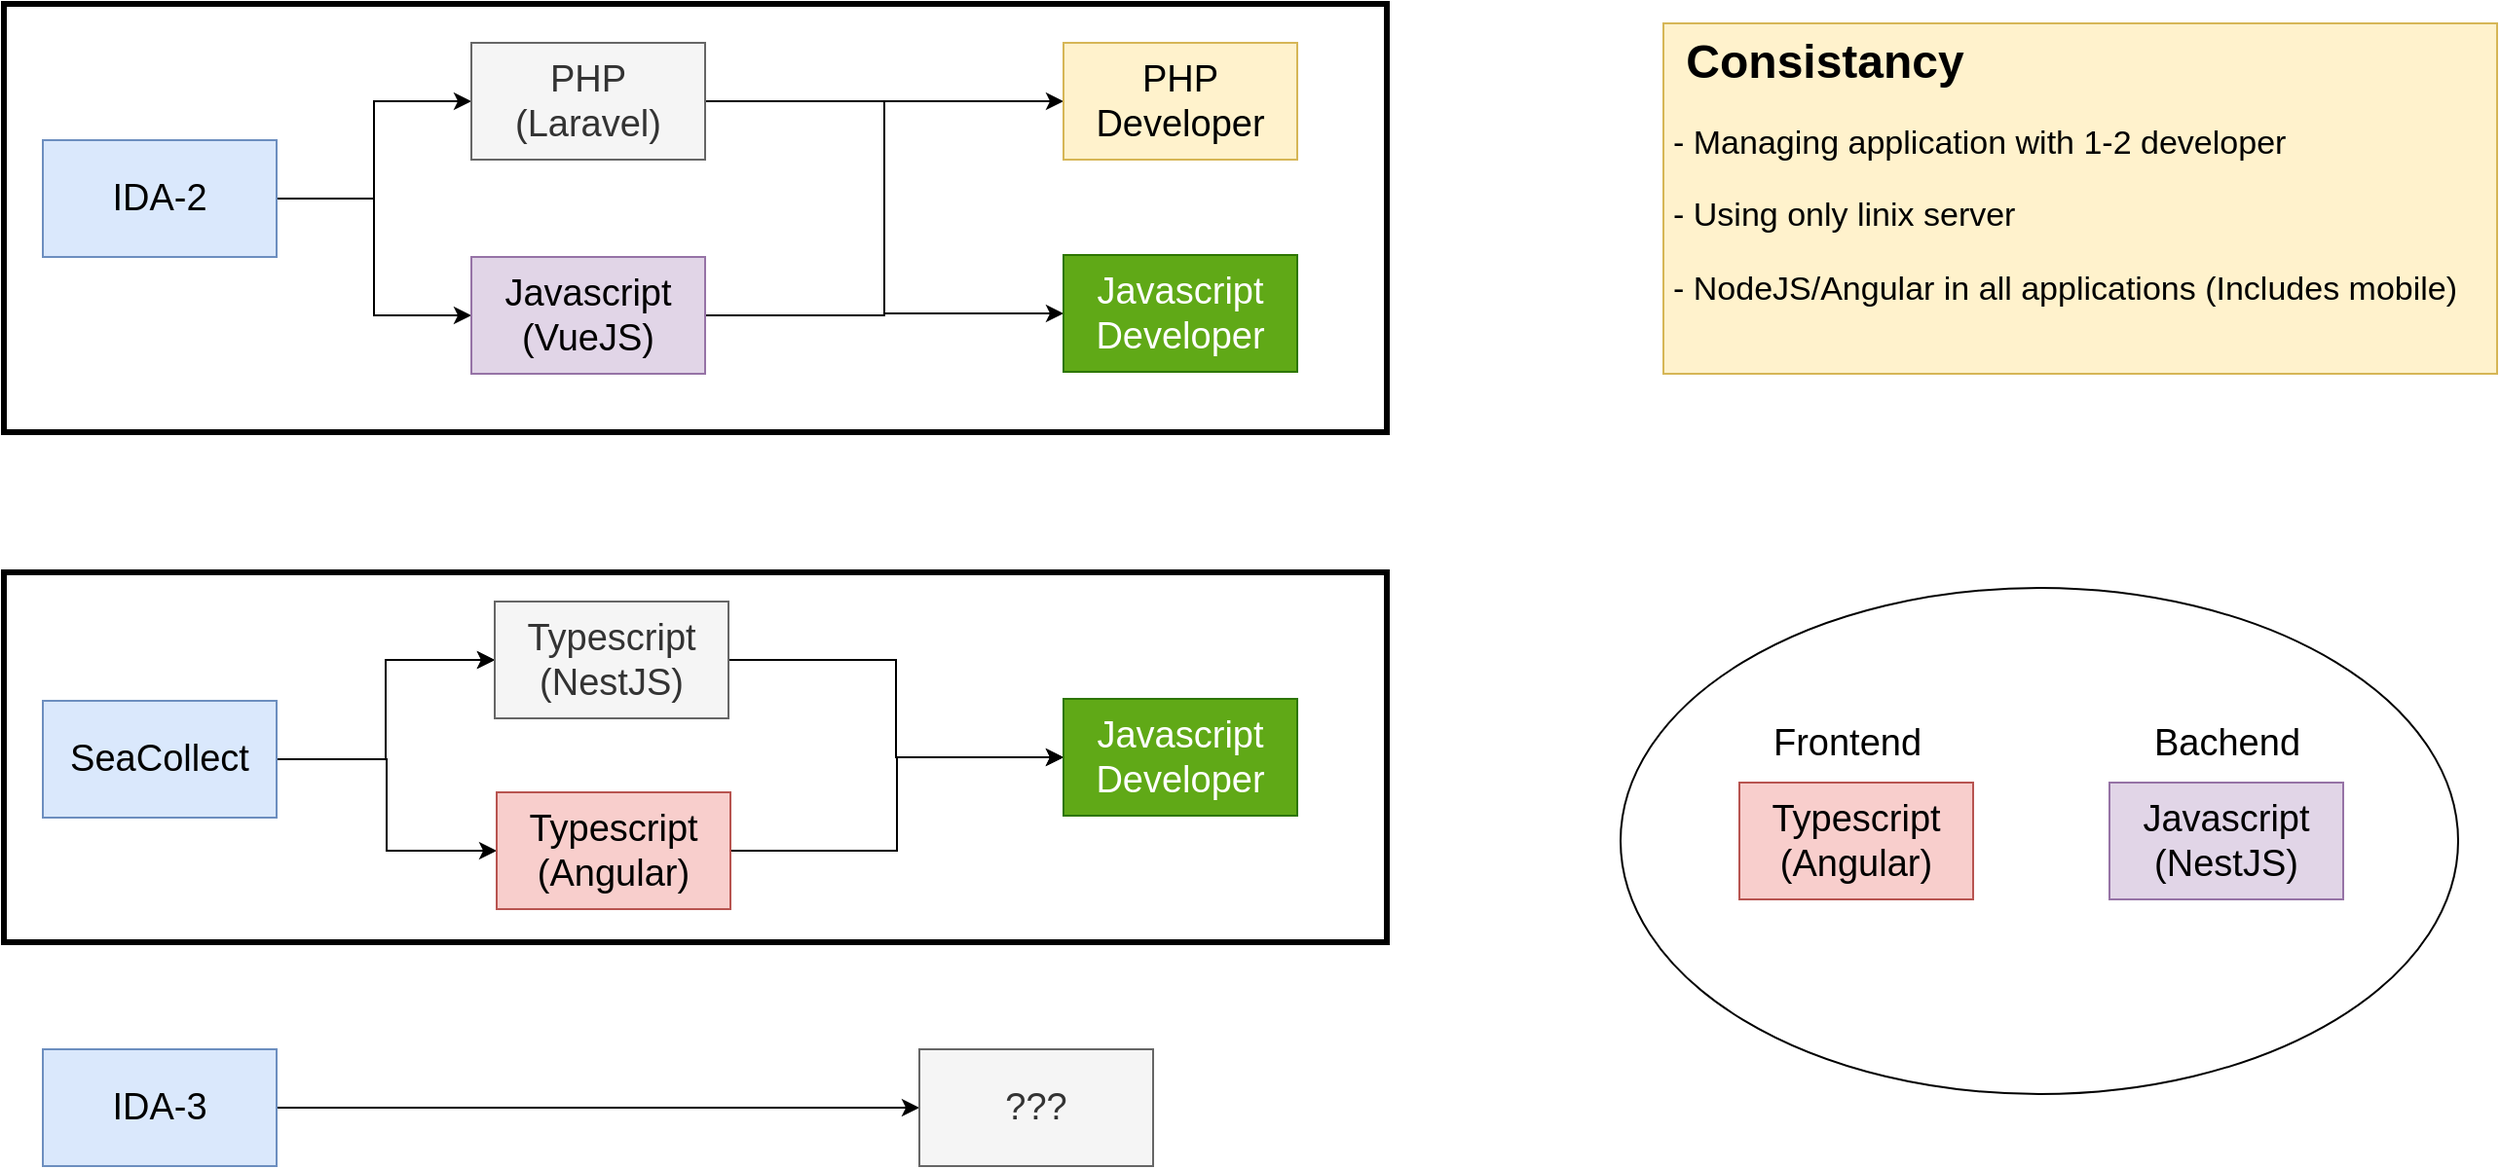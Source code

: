 <mxfile version="24.0.5" type="github" pages="9">
  <diagram id="qkBuRyxA34uiGesJgqng" name="Ida Apps">
    <mxGraphModel dx="1434" dy="872" grid="1" gridSize="10" guides="1" tooltips="1" connect="1" arrows="1" fold="1" page="1" pageScale="1" pageWidth="850" pageHeight="1100" math="0" shadow="0">
      <root>
        <mxCell id="WFHajiA5KDGawJQupMBf-0" />
        <mxCell id="WFHajiA5KDGawJQupMBf-1" parent="WFHajiA5KDGawJQupMBf-0" />
        <mxCell id="eYep_7heOVRy5xgzdy50-3" value="" style="rounded=0;whiteSpace=wrap;html=1;labelBackgroundColor=none;fontSize=19;fillColor=none;strokeWidth=3;" parent="WFHajiA5KDGawJQupMBf-1" vertex="1">
          <mxGeometry x="60" y="332" width="710" height="190" as="geometry" />
        </mxCell>
        <mxCell id="dkTiPcrgbBXgrBXwXPyk-38" value="" style="rounded=0;whiteSpace=wrap;html=1;labelBackgroundColor=none;fontSize=19;fillColor=none;strokeWidth=3;" parent="WFHajiA5KDGawJQupMBf-1" vertex="1">
          <mxGeometry x="60" y="40" width="710" height="220" as="geometry" />
        </mxCell>
        <mxCell id="WFHajiA5KDGawJQupMBf-7" style="edgeStyle=orthogonalEdgeStyle;rounded=0;orthogonalLoop=1;jettySize=auto;html=1;fontSize=19;" parent="WFHajiA5KDGawJQupMBf-1" source="WFHajiA5KDGawJQupMBf-3" target="WFHajiA5KDGawJQupMBf-4" edge="1">
          <mxGeometry relative="1" as="geometry" />
        </mxCell>
        <mxCell id="WFHajiA5KDGawJQupMBf-8" style="edgeStyle=orthogonalEdgeStyle;rounded=0;orthogonalLoop=1;jettySize=auto;html=1;entryX=0;entryY=0.5;entryDx=0;entryDy=0;fontSize=19;" parent="WFHajiA5KDGawJQupMBf-1" source="WFHajiA5KDGawJQupMBf-3" target="WFHajiA5KDGawJQupMBf-6" edge="1">
          <mxGeometry relative="1" as="geometry" />
        </mxCell>
        <mxCell id="WFHajiA5KDGawJQupMBf-3" value="&lt;span style=&quot;&quot;&gt;IDA-2&lt;/span&gt;" style="rounded=0;whiteSpace=wrap;html=1;labelBackgroundColor=none;fontSize=19;fillColor=#dae8fc;strokeColor=#6c8ebf;" parent="WFHajiA5KDGawJQupMBf-1" vertex="1">
          <mxGeometry x="80" y="110" width="120" height="60" as="geometry" />
        </mxCell>
        <mxCell id="eYep_7heOVRy5xgzdy50-9" style="edgeStyle=orthogonalEdgeStyle;rounded=0;orthogonalLoop=1;jettySize=auto;html=1;entryX=0;entryY=0.5;entryDx=0;entryDy=0;fontSize=17;" parent="WFHajiA5KDGawJQupMBf-1" source="WFHajiA5KDGawJQupMBf-4" target="WFHajiA5KDGawJQupMBf-10" edge="1">
          <mxGeometry relative="1" as="geometry" />
        </mxCell>
        <mxCell id="WFHajiA5KDGawJQupMBf-4" value="&lt;div&gt;PHP&lt;/div&gt;&lt;div&gt;(Laravel)&lt;br&gt;&lt;/div&gt;" style="rounded=0;whiteSpace=wrap;html=1;labelBackgroundColor=none;fontSize=19;fillColor=#f5f5f5;strokeColor=#666666;fontColor=#333333;" parent="WFHajiA5KDGawJQupMBf-1" vertex="1">
          <mxGeometry x="300" y="60" width="120" height="60" as="geometry" />
        </mxCell>
        <mxCell id="eYep_7heOVRy5xgzdy50-8" style="edgeStyle=orthogonalEdgeStyle;rounded=0;orthogonalLoop=1;jettySize=auto;html=1;entryX=0;entryY=0.5;entryDx=0;entryDy=0;fontSize=17;" parent="WFHajiA5KDGawJQupMBf-1" source="WFHajiA5KDGawJQupMBf-6" target="WFHajiA5KDGawJQupMBf-9" edge="1">
          <mxGeometry relative="1" as="geometry" />
        </mxCell>
        <mxCell id="WFHajiA5KDGawJQupMBf-6" value="&lt;div&gt;Javascript&lt;/div&gt;&lt;div&gt;(VueJS)&lt;br&gt;&lt;/div&gt;" style="rounded=0;whiteSpace=wrap;html=1;labelBackgroundColor=none;fontSize=19;fillColor=#e1d5e7;strokeColor=#9673a6;" parent="WFHajiA5KDGawJQupMBf-1" vertex="1">
          <mxGeometry x="300" y="170" width="120" height="60" as="geometry" />
        </mxCell>
        <mxCell id="WFHajiA5KDGawJQupMBf-9" value="PHP Developer" style="rounded=0;whiteSpace=wrap;html=1;labelBackgroundColor=none;fontSize=19;fillColor=#fff2cc;strokeColor=#d6b656;" parent="WFHajiA5KDGawJQupMBf-1" vertex="1">
          <mxGeometry x="604" y="60" width="120" height="60" as="geometry" />
        </mxCell>
        <mxCell id="WFHajiA5KDGawJQupMBf-10" value="Javascript Developer" style="rounded=0;whiteSpace=wrap;html=1;labelBackgroundColor=none;fontSize=19;fillColor=#60a917;strokeColor=#2D7600;fontColor=#ffffff;" parent="WFHajiA5KDGawJQupMBf-1" vertex="1">
          <mxGeometry x="604" y="169" width="120" height="60" as="geometry" />
        </mxCell>
        <mxCell id="WFHajiA5KDGawJQupMBf-13" style="edgeStyle=orthogonalEdgeStyle;rounded=0;orthogonalLoop=1;jettySize=auto;html=1;fontSize=19;entryX=0;entryY=0.5;entryDx=0;entryDy=0;" parent="WFHajiA5KDGawJQupMBf-1" source="WFHajiA5KDGawJQupMBf-15" target="WFHajiA5KDGawJQupMBf-17" edge="1">
          <mxGeometry relative="1" as="geometry" />
        </mxCell>
        <mxCell id="WFHajiA5KDGawJQupMBf-14" style="edgeStyle=orthogonalEdgeStyle;rounded=0;orthogonalLoop=1;jettySize=auto;html=1;entryX=0;entryY=0.5;entryDx=0;entryDy=0;fontSize=19;" parent="WFHajiA5KDGawJQupMBf-1" source="WFHajiA5KDGawJQupMBf-15" target="WFHajiA5KDGawJQupMBf-19" edge="1">
          <mxGeometry relative="1" as="geometry" />
        </mxCell>
        <mxCell id="WFHajiA5KDGawJQupMBf-26" style="edgeStyle=orthogonalEdgeStyle;rounded=0;orthogonalLoop=1;jettySize=auto;html=1;entryX=0;entryY=0.5;entryDx=0;entryDy=0;fontSize=19;" parent="WFHajiA5KDGawJQupMBf-1" source="WFHajiA5KDGawJQupMBf-15" target="WFHajiA5KDGawJQupMBf-17" edge="1">
          <mxGeometry relative="1" as="geometry" />
        </mxCell>
        <mxCell id="WFHajiA5KDGawJQupMBf-15" value="&lt;span&gt;SeaCollect&lt;br&gt;&lt;/span&gt;" style="rounded=0;whiteSpace=wrap;html=1;labelBackgroundColor=none;fontSize=19;fillColor=#dae8fc;strokeColor=#6c8ebf;" parent="WFHajiA5KDGawJQupMBf-1" vertex="1">
          <mxGeometry x="80" y="398" width="120" height="60" as="geometry" />
        </mxCell>
        <mxCell id="eYep_7heOVRy5xgzdy50-7" style="edgeStyle=orthogonalEdgeStyle;rounded=0;orthogonalLoop=1;jettySize=auto;html=1;entryX=0;entryY=0.5;entryDx=0;entryDy=0;fontSize=17;" parent="WFHajiA5KDGawJQupMBf-1" source="WFHajiA5KDGawJQupMBf-17" target="eYep_7heOVRy5xgzdy50-5" edge="1">
          <mxGeometry relative="1" as="geometry" />
        </mxCell>
        <mxCell id="WFHajiA5KDGawJQupMBf-17" value="&lt;div&gt;Typescript&lt;/div&gt;&lt;div&gt;(NestJS)&lt;br&gt;&lt;/div&gt;" style="rounded=0;whiteSpace=wrap;html=1;labelBackgroundColor=none;fontSize=19;fillColor=#f5f5f5;strokeColor=#666666;fontColor=#333333;" parent="WFHajiA5KDGawJQupMBf-1" vertex="1">
          <mxGeometry x="312" y="347" width="120" height="60" as="geometry" />
        </mxCell>
        <mxCell id="eYep_7heOVRy5xgzdy50-6" style="edgeStyle=orthogonalEdgeStyle;rounded=0;orthogonalLoop=1;jettySize=auto;html=1;entryX=0;entryY=0.5;entryDx=0;entryDy=0;fontSize=17;" parent="WFHajiA5KDGawJQupMBf-1" source="WFHajiA5KDGawJQupMBf-19" target="eYep_7heOVRy5xgzdy50-5" edge="1">
          <mxGeometry relative="1" as="geometry" />
        </mxCell>
        <mxCell id="WFHajiA5KDGawJQupMBf-19" value="&lt;div&gt;Typescript&lt;/div&gt;&lt;div&gt;(Angular)&lt;br&gt;&lt;/div&gt;" style="rounded=0;whiteSpace=wrap;html=1;labelBackgroundColor=none;fontSize=19;fillColor=#f8cecc;strokeColor=#b85450;" parent="WFHajiA5KDGawJQupMBf-1" vertex="1">
          <mxGeometry x="313" y="445" width="120" height="60" as="geometry" />
        </mxCell>
        <mxCell id="WFHajiA5KDGawJQupMBf-41" style="edgeStyle=orthogonalEdgeStyle;rounded=0;orthogonalLoop=1;jettySize=auto;html=1;fontSize=19;" parent="WFHajiA5KDGawJQupMBf-1" source="WFHajiA5KDGawJQupMBf-43" target="WFHajiA5KDGawJQupMBf-45" edge="1">
          <mxGeometry relative="1" as="geometry" />
        </mxCell>
        <mxCell id="WFHajiA5KDGawJQupMBf-43" value="&lt;span&gt;IDA-3&lt;/span&gt;" style="rounded=0;whiteSpace=wrap;html=1;labelBackgroundColor=none;fontSize=19;fillColor=#dae8fc;strokeColor=#6c8ebf;" parent="WFHajiA5KDGawJQupMBf-1" vertex="1">
          <mxGeometry x="80" y="577" width="120" height="60" as="geometry" />
        </mxCell>
        <mxCell id="WFHajiA5KDGawJQupMBf-45" value="???" style="rounded=0;whiteSpace=wrap;html=1;labelBackgroundColor=none;fontSize=19;fillColor=#f5f5f5;strokeColor=#666666;fontColor=#333333;" parent="WFHajiA5KDGawJQupMBf-1" vertex="1">
          <mxGeometry x="530" y="577" width="120" height="60" as="geometry" />
        </mxCell>
        <mxCell id="dkTiPcrgbBXgrBXwXPyk-47" value="&lt;div&gt;Javascript&lt;/div&gt;&lt;div&gt;(NestJS)&lt;br&gt;&lt;/div&gt;" style="rounded=0;whiteSpace=wrap;html=1;labelBackgroundColor=none;fontSize=19;fillColor=#e1d5e7;strokeColor=#9673a6;" parent="WFHajiA5KDGawJQupMBf-1" vertex="1">
          <mxGeometry x="1141" y="440" width="120" height="60" as="geometry" />
        </mxCell>
        <mxCell id="dkTiPcrgbBXgrBXwXPyk-48" value="&lt;div&gt;Typescript&lt;/div&gt;&lt;div&gt;(Angular)&lt;br&gt;&lt;/div&gt;" style="rounded=0;whiteSpace=wrap;html=1;labelBackgroundColor=none;fontSize=19;fillColor=#f8cecc;strokeColor=#b85450;" parent="WFHajiA5KDGawJQupMBf-1" vertex="1">
          <mxGeometry x="951" y="440" width="120" height="60" as="geometry" />
        </mxCell>
        <mxCell id="dkTiPcrgbBXgrBXwXPyk-49" value="Bachend" style="text;html=1;align=center;verticalAlign=middle;resizable=0;points=[];autosize=1;strokeColor=none;fillColor=none;fontSize=19;" parent="WFHajiA5KDGawJQupMBf-1" vertex="1">
          <mxGeometry x="1156" y="405" width="90" height="30" as="geometry" />
        </mxCell>
        <mxCell id="dkTiPcrgbBXgrBXwXPyk-50" value="Frontend" style="text;html=1;align=center;verticalAlign=middle;resizable=0;points=[];autosize=1;strokeColor=none;fillColor=none;fontSize=19;" parent="WFHajiA5KDGawJQupMBf-1" vertex="1">
          <mxGeometry x="961" y="405" width="90" height="30" as="geometry" />
        </mxCell>
        <mxCell id="eYep_7heOVRy5xgzdy50-0" value="" style="ellipse;whiteSpace=wrap;html=1;fillColor=none;" parent="WFHajiA5KDGawJQupMBf-1" vertex="1">
          <mxGeometry x="890" y="340" width="430" height="260" as="geometry" />
        </mxCell>
        <mxCell id="eYep_7heOVRy5xgzdy50-2" value="&lt;h1&gt;&amp;nbsp;Consistancy&lt;/h1&gt;&lt;p style=&quot;font-size: 17px;&quot;&gt;&lt;font style=&quot;font-size: 17px;&quot;&gt;- Managing application with 1-2 developer&lt;/font&gt;&lt;/p&gt;&lt;p style=&quot;font-size: 17px;&quot;&gt;&lt;font style=&quot;font-size: 17px;&quot;&gt;- Using only linix server&lt;/font&gt;&lt;/p&gt;&lt;p style=&quot;font-size: 17px;&quot;&gt;&lt;font style=&quot;font-size: 17px;&quot;&gt;- NodeJS/Angular in all applications (Includes mobile)&lt;br&gt;&lt;/font&gt; &lt;/p&gt;" style="text;html=1;strokeColor=#d6b656;fillColor=#fff2cc;spacing=5;spacingTop=-20;whiteSpace=wrap;overflow=hidden;rounded=0;" parent="WFHajiA5KDGawJQupMBf-1" vertex="1">
          <mxGeometry x="912" y="50" width="428" height="180" as="geometry" />
        </mxCell>
        <mxCell id="eYep_7heOVRy5xgzdy50-5" value="Javascript Developer" style="rounded=0;whiteSpace=wrap;html=1;labelBackgroundColor=none;fontSize=19;fillColor=#60a917;strokeColor=#2D7600;fontColor=#ffffff;" parent="WFHajiA5KDGawJQupMBf-1" vertex="1">
          <mxGeometry x="604" y="397" width="120" height="60" as="geometry" />
        </mxCell>
      </root>
    </mxGraphModel>
  </diagram>
  <diagram id="MtMB6ZBoaYvY8rSBP_3s" name="Apps 2">
    <mxGraphModel dx="1386" dy="845" grid="1" gridSize="10" guides="1" tooltips="1" connect="1" arrows="1" fold="1" page="1" pageScale="1" pageWidth="850" pageHeight="1100" math="0" shadow="0">
      <root>
        <mxCell id="dThq-2eHXGD04B-Lb6LX-0" />
        <mxCell id="dThq-2eHXGD04B-Lb6LX-1" parent="dThq-2eHXGD04B-Lb6LX-0" />
        <mxCell id="OnGsGhJc30kX-7I0ZyGr-17" style="edgeStyle=orthogonalEdgeStyle;rounded=0;orthogonalLoop=1;jettySize=auto;html=1;entryX=1;entryY=0.5;entryDx=0;entryDy=0;" parent="dThq-2eHXGD04B-Lb6LX-1" source="OnGsGhJc30kX-7I0ZyGr-1" target="OnGsGhJc30kX-7I0ZyGr-7" edge="1">
          <mxGeometry relative="1" as="geometry" />
        </mxCell>
        <mxCell id="OnGsGhJc30kX-7I0ZyGr-1" value="Randevu" style="rounded=0;whiteSpace=wrap;html=1;fillColor=#f8cecc;strokeColor=#b85450;" parent="dThq-2eHXGD04B-Lb6LX-1" vertex="1">
          <mxGeometry x="230" y="360" width="80" height="40" as="geometry" />
        </mxCell>
        <mxCell id="OnGsGhJc30kX-7I0ZyGr-3" value="Admin" style="rounded=0;whiteSpace=wrap;html=1;fillColor=#f5f5f5;fontColor=#333333;strokeColor=#666666;" parent="dThq-2eHXGD04B-Lb6LX-1" vertex="1">
          <mxGeometry x="345" y="140" width="80" height="40" as="geometry" />
        </mxCell>
        <mxCell id="OnGsGhJc30kX-7I0ZyGr-20" style="edgeStyle=orthogonalEdgeStyle;rounded=0;orthogonalLoop=1;jettySize=auto;html=1;entryX=0.5;entryY=0;entryDx=0;entryDy=0;" parent="dThq-2eHXGD04B-Lb6LX-1" source="OnGsGhJc30kX-7I0ZyGr-5" target="OnGsGhJc30kX-7I0ZyGr-1" edge="1">
          <mxGeometry relative="1" as="geometry" />
        </mxCell>
        <mxCell id="OnGsGhJc30kX-7I0ZyGr-26" style="edgeStyle=orthogonalEdgeStyle;rounded=0;orthogonalLoop=1;jettySize=auto;html=1;entryX=1;entryY=0.5;entryDx=0;entryDy=0;" parent="dThq-2eHXGD04B-Lb6LX-1" source="OnGsGhJc30kX-7I0ZyGr-5" target="OnGsGhJc30kX-7I0ZyGr-18" edge="1">
          <mxGeometry relative="1" as="geometry" />
        </mxCell>
        <mxCell id="OnGsGhJc30kX-7I0ZyGr-5" value="User" style="rounded=0;whiteSpace=wrap;html=1;fillColor=#f5f5f5;fontColor=#333333;strokeColor=#666666;" parent="dThq-2eHXGD04B-Lb6LX-1" vertex="1">
          <mxGeometry x="230" y="220" width="80" height="40" as="geometry" />
        </mxCell>
        <mxCell id="OnGsGhJc30kX-7I0ZyGr-7" value="Musteri" style="rounded=0;whiteSpace=wrap;html=1;fillColor=#d5e8d4;strokeColor=#82b366;" parent="dThq-2eHXGD04B-Lb6LX-1" vertex="1">
          <mxGeometry x="80" y="360" width="80" height="40" as="geometry" />
        </mxCell>
        <mxCell id="OnGsGhJc30kX-7I0ZyGr-8" value="Randevu" style="rounded=0;whiteSpace=wrap;html=1;fillColor=#f8cecc;strokeColor=#b85450;" parent="dThq-2eHXGD04B-Lb6LX-1" vertex="1">
          <mxGeometry x="230" y="430" width="80" height="40" as="geometry" />
        </mxCell>
        <mxCell id="OnGsGhJc30kX-7I0ZyGr-9" value="Musteri" style="rounded=0;whiteSpace=wrap;html=1;fillColor=#d5e8d4;strokeColor=#82b366;" parent="dThq-2eHXGD04B-Lb6LX-1" vertex="1">
          <mxGeometry x="80" y="430" width="80" height="40" as="geometry" />
        </mxCell>
        <mxCell id="OnGsGhJc30kX-7I0ZyGr-10" value="Randevu" style="rounded=0;whiteSpace=wrap;html=1;fillColor=#f8cecc;strokeColor=#b85450;" parent="dThq-2eHXGD04B-Lb6LX-1" vertex="1">
          <mxGeometry x="230" y="500" width="80" height="40" as="geometry" />
        </mxCell>
        <mxCell id="OnGsGhJc30kX-7I0ZyGr-11" value="Musteri" style="rounded=0;whiteSpace=wrap;html=1;fillColor=#d5e8d4;strokeColor=#82b366;" parent="dThq-2eHXGD04B-Lb6LX-1" vertex="1">
          <mxGeometry x="80" y="500" width="80" height="40" as="geometry" />
        </mxCell>
        <mxCell id="OnGsGhJc30kX-7I0ZyGr-12" value="Randevu" style="rounded=0;whiteSpace=wrap;html=1;fillColor=#f8cecc;strokeColor=#b85450;" parent="dThq-2eHXGD04B-Lb6LX-1" vertex="1">
          <mxGeometry x="230" y="580" width="80" height="40" as="geometry" />
        </mxCell>
        <mxCell id="OnGsGhJc30kX-7I0ZyGr-13" value="Musteri" style="rounded=0;whiteSpace=wrap;html=1;fillColor=#d5e8d4;strokeColor=#82b366;" parent="dThq-2eHXGD04B-Lb6LX-1" vertex="1">
          <mxGeometry x="80" y="580" width="80" height="40" as="geometry" />
        </mxCell>
        <mxCell id="OnGsGhJc30kX-7I0ZyGr-18" value="&lt;div align=&quot;center&quot;&gt;Settings&lt;/div&gt;&lt;div&gt;&lt;br&gt;&lt;/div&gt;&lt;div&gt;- Tarih&lt;/div&gt;&lt;div&gt;- Saat&lt;/div&gt;&lt;div&gt;- Randevu suresi&lt;br&gt;&lt;/div&gt;" style="rounded=0;whiteSpace=wrap;html=1;fillColor=#dae8fc;strokeColor=#6c8ebf;align=left;" parent="dThq-2eHXGD04B-Lb6LX-1" vertex="1">
          <mxGeometry x="50" y="185" width="100" height="110" as="geometry" />
        </mxCell>
        <mxCell id="OnGsGhJc30kX-7I0ZyGr-27" style="edgeStyle=orthogonalEdgeStyle;rounded=0;orthogonalLoop=1;jettySize=auto;html=1;entryX=0.5;entryY=0;entryDx=0;entryDy=0;" parent="dThq-2eHXGD04B-Lb6LX-1" source="OnGsGhJc30kX-7I0ZyGr-22" target="OnGsGhJc30kX-7I0ZyGr-3" edge="1">
          <mxGeometry relative="1" as="geometry" />
        </mxCell>
        <mxCell id="OnGsGhJc30kX-7I0ZyGr-28" style="edgeStyle=orthogonalEdgeStyle;rounded=0;orthogonalLoop=1;jettySize=auto;html=1;entryX=0.5;entryY=0;entryDx=0;entryDy=0;" parent="dThq-2eHXGD04B-Lb6LX-1" source="OnGsGhJc30kX-7I0ZyGr-22" target="OnGsGhJc30kX-7I0ZyGr-5" edge="1">
          <mxGeometry relative="1" as="geometry" />
        </mxCell>
        <mxCell id="OnGsGhJc30kX-7I0ZyGr-22" value="Company" style="rounded=0;whiteSpace=wrap;html=1;fillColor=#f5f5f5;fontColor=#333333;strokeColor=#666666;" parent="dThq-2eHXGD04B-Lb6LX-1" vertex="1">
          <mxGeometry x="345" y="60" width="80" height="40" as="geometry" />
        </mxCell>
        <mxCell id="OnGsGhJc30kX-7I0ZyGr-23" value="&lt;div align=&quot;center&quot;&gt;YETKI&lt;/div&gt;&lt;div&gt;&lt;br&gt;&lt;/div&gt;&lt;div&gt;- Herkes randevularla oynayabilir &lt;br&gt;&lt;/div&gt;&lt;div&gt;- Doktor sadece kendi settingssini degistirir&lt;/div&gt;&lt;div&gt;- Her companin admini olabilir, herseyi degistirebilir.&lt;/div&gt;&lt;div&gt;- User tanimlarken Admin boolean&lt;br&gt;&lt;/div&gt;" style="rounded=0;whiteSpace=wrap;html=1;fillColor=#dae8fc;strokeColor=#6c8ebf;align=left;" parent="dThq-2eHXGD04B-Lb6LX-1" vertex="1">
          <mxGeometry x="500" y="325" width="310" height="225" as="geometry" />
        </mxCell>
        <mxCell id="OnGsGhJc30kX-7I0ZyGr-29" value="&lt;div align=&quot;center&quot;&gt;Musteri&lt;/div&gt;&lt;div&gt;&lt;br&gt;&lt;/div&gt;&lt;div&gt;- Login&lt;/div&gt;&lt;div&gt;- Email adresi uniq&lt;/div&gt;&lt;div&gt;- Customer many to many company&lt;br&gt;&lt;/div&gt;" style="rounded=0;whiteSpace=wrap;html=1;fillColor=#dae8fc;strokeColor=#6c8ebf;align=left;" parent="dThq-2eHXGD04B-Lb6LX-1" vertex="1">
          <mxGeometry x="590" y="60" width="210" height="150" as="geometry" />
        </mxCell>
        <mxCell id="mCuMaqUgEOYC_D2BmVwa-0" value="&lt;h1&gt;Notlar&lt;/h1&gt;&lt;p&gt;- Her meslek grubu icin ayri bir applikasyon&lt;/p&gt;&lt;p&gt;- Settings&#39;ten archive suresi belirleme (Default 1 yil)&lt;br&gt;&lt;/p&gt;" style="text;html=1;strokeColor=none;fillColor=none;spacing=5;spacingTop=-20;whiteSpace=wrap;overflow=hidden;rounded=0;" parent="dThq-2eHXGD04B-Lb6LX-1" vertex="1">
          <mxGeometry x="140" y="700" width="400" height="120" as="geometry" />
        </mxCell>
      </root>
    </mxGraphModel>
  </diagram>
  <diagram id="CyGyc6Oy69OoHpy5IrAW" name="Hug2">
    <mxGraphModel dx="1382" dy="766" grid="1" gridSize="10" guides="1" tooltips="1" connect="1" arrows="1" fold="1" page="1" pageScale="1" pageWidth="850" pageHeight="1100" math="0" shadow="0">
      <root>
        <mxCell id="0" />
        <mxCell id="1" parent="0" />
        <mxCell id="R3QfWVqQ4eva68uNl1ky-16" style="edgeStyle=orthogonalEdgeStyle;rounded=0;orthogonalLoop=1;jettySize=auto;html=1;entryX=0.5;entryY=0;entryDx=0;entryDy=0;" parent="1" source="R3QfWVqQ4eva68uNl1ky-1" target="R3QfWVqQ4eva68uNl1ky-15" edge="1">
          <mxGeometry relative="1" as="geometry">
            <Array as="points">
              <mxPoint x="550" y="120" />
              <mxPoint x="520" y="120" />
            </Array>
          </mxGeometry>
        </mxCell>
        <mxCell id="R3QfWVqQ4eva68uNl1ky-18" style="edgeStyle=orthogonalEdgeStyle;rounded=0;orthogonalLoop=1;jettySize=auto;html=1;entryX=0.5;entryY=0;entryDx=0;entryDy=0;" parent="1" source="R3QfWVqQ4eva68uNl1ky-1" target="R3QfWVqQ4eva68uNl1ky-14" edge="1">
          <mxGeometry relative="1" as="geometry">
            <Array as="points">
              <mxPoint x="550" y="120" />
              <mxPoint x="690" y="120" />
            </Array>
          </mxGeometry>
        </mxCell>
        <mxCell id="R3QfWVqQ4eva68uNl1ky-1" value="Edit Revision" style="rounded=0;whiteSpace=wrap;html=1;fillColor=#dae8fc;strokeColor=#6c8ebf;" parent="1" vertex="1">
          <mxGeometry x="510" y="40" width="80" height="50" as="geometry" />
        </mxCell>
        <mxCell id="R3QfWVqQ4eva68uNl1ky-6" style="edgeStyle=orthogonalEdgeStyle;rounded=0;orthogonalLoop=1;jettySize=auto;html=1;entryX=0.5;entryY=0;entryDx=0;entryDy=0;" parent="1" source="R3QfWVqQ4eva68uNl1ky-2" target="R3QfWVqQ4eva68uNl1ky-4" edge="1">
          <mxGeometry relative="1" as="geometry">
            <Array as="points">
              <mxPoint x="170" y="170" />
              <mxPoint x="350" y="170" />
            </Array>
          </mxGeometry>
        </mxCell>
        <mxCell id="R3QfWVqQ4eva68uNl1ky-13" style="edgeStyle=orthogonalEdgeStyle;rounded=0;orthogonalLoop=1;jettySize=auto;html=1;entryX=0.5;entryY=0;entryDx=0;entryDy=0;" parent="1" source="R3QfWVqQ4eva68uNl1ky-2" target="R3QfWVqQ4eva68uNl1ky-3" edge="1">
          <mxGeometry relative="1" as="geometry" />
        </mxCell>
        <mxCell id="R3QfWVqQ4eva68uNl1ky-2" value="New Revision" style="rounded=0;whiteSpace=wrap;html=1;fillColor=#dae8fc;strokeColor=#6c8ebf;" parent="1" vertex="1">
          <mxGeometry x="130" y="40" width="80" height="50" as="geometry" />
        </mxCell>
        <mxCell id="R3QfWVqQ4eva68uNl1ky-10" style="edgeStyle=orthogonalEdgeStyle;rounded=0;orthogonalLoop=1;jettySize=auto;html=1;entryX=0.5;entryY=0;entryDx=0;entryDy=0;" parent="1" source="R3QfWVqQ4eva68uNl1ky-3" target="R3QfWVqQ4eva68uNl1ky-7" edge="1">
          <mxGeometry relative="1" as="geometry" />
        </mxCell>
        <mxCell id="R3QfWVqQ4eva68uNl1ky-3" value="&lt;div&gt;Submitted&lt;/div&gt;&lt;div&gt;NO&lt;br&gt;&lt;/div&gt;" style="rounded=0;whiteSpace=wrap;html=1;fillColor=#fff2cc;strokeColor=#d6b656;" parent="1" vertex="1">
          <mxGeometry x="130" y="210" width="80" height="50" as="geometry" />
        </mxCell>
        <mxCell id="R3QfWVqQ4eva68uNl1ky-12" style="edgeStyle=orthogonalEdgeStyle;rounded=0;orthogonalLoop=1;jettySize=auto;html=1;entryX=0.5;entryY=0;entryDx=0;entryDy=0;" parent="1" source="R3QfWVqQ4eva68uNl1ky-4" target="R3QfWVqQ4eva68uNl1ky-11" edge="1">
          <mxGeometry relative="1" as="geometry" />
        </mxCell>
        <mxCell id="R3QfWVqQ4eva68uNl1ky-4" value="&lt;div&gt;Submitted&lt;/div&gt;&lt;div&gt;YES&lt;br&gt;&lt;/div&gt;" style="rounded=0;whiteSpace=wrap;html=1;fillColor=#fff2cc;strokeColor=#d6b656;" parent="1" vertex="1">
          <mxGeometry x="310" y="210" width="80" height="50" as="geometry" />
        </mxCell>
        <mxCell id="R3QfWVqQ4eva68uNl1ky-7" value="&lt;div&gt;Document Status &lt;br&gt;&lt;/div&gt;&lt;div&gt;&lt;span&gt;&lt;span data-testid=&quot;comment-base-item-10191&quot;&gt;&lt;code data-renderer-mark=&quot;true&quot; class=&quot;code css-9z42f9&quot;&gt;Not Approved&lt;/code&gt;&lt;/span&gt;&lt;/span&gt;&lt;/div&gt;" style="rounded=0;whiteSpace=wrap;html=1;fillColor=#fff2cc;strokeColor=#d6b656;" parent="1" vertex="1">
          <mxGeometry x="130" y="340" width="130" height="50" as="geometry" />
        </mxCell>
        <mxCell id="R3QfWVqQ4eva68uNl1ky-11" value="&lt;div&gt;Document Status&lt;/div&gt;&lt;div&gt;&lt;span&gt;&lt;span data-testid=&quot;comment-base-item-10191&quot;&gt;&lt;code data-renderer-mark=&quot;true&quot; class=&quot;code css-9z42f9&quot;&gt;Approved&lt;/code&gt;&lt;/span&gt;&lt;/span&gt;&lt;/div&gt;" style="rounded=0;whiteSpace=wrap;html=1;fillColor=#fff2cc;strokeColor=#d6b656;" parent="1" vertex="1">
          <mxGeometry x="310" y="340" width="170" height="50" as="geometry" />
        </mxCell>
        <mxCell id="R3QfWVqQ4eva68uNl1ky-20" style="edgeStyle=orthogonalEdgeStyle;rounded=0;orthogonalLoop=1;jettySize=auto;html=1;entryX=0.5;entryY=0;entryDx=0;entryDy=0;" parent="1" source="R3QfWVqQ4eva68uNl1ky-14" target="R3QfWVqQ4eva68uNl1ky-19" edge="1">
          <mxGeometry relative="1" as="geometry" />
        </mxCell>
        <mxCell id="R3QfWVqQ4eva68uNl1ky-14" value="If it is not the last item" style="rounded=0;whiteSpace=wrap;html=1;fillColor=#e1d5e7;strokeColor=#9673a6;" parent="1" vertex="1">
          <mxGeometry x="650" y="140" width="80" height="50" as="geometry" />
        </mxCell>
        <mxCell id="R3QfWVqQ4eva68uNl1ky-17" style="edgeStyle=orthogonalEdgeStyle;rounded=0;orthogonalLoop=1;jettySize=auto;html=1;entryX=0.5;entryY=0;entryDx=0;entryDy=0;" parent="1" source="R3QfWVqQ4eva68uNl1ky-15" target="R3QfWVqQ4eva68uNl1ky-3" edge="1">
          <mxGeometry relative="1" as="geometry">
            <mxPoint x="520" y="140" as="sourcePoint" />
            <Array as="points">
              <mxPoint x="170" y="170" />
            </Array>
          </mxGeometry>
        </mxCell>
        <mxCell id="R3QfWVqQ4eva68uNl1ky-15" value="If it is the last item" style="rounded=0;whiteSpace=wrap;html=1;fillColor=#e1d5e7;strokeColor=#9673a6;" parent="1" vertex="1">
          <mxGeometry x="480" y="145" width="80" height="50" as="geometry" />
        </mxCell>
        <mxCell id="R3QfWVqQ4eva68uNl1ky-19" value="Change nothing" style="rounded=0;whiteSpace=wrap;html=1;fillColor=#fff2cc;strokeColor=#d6b656;" parent="1" vertex="1">
          <mxGeometry x="650" y="230" width="80" height="50" as="geometry" />
        </mxCell>
        <mxCell id="R3QfWVqQ4eva68uNl1ky-21" style="edgeStyle=orthogonalEdgeStyle;rounded=0;orthogonalLoop=1;jettySize=auto;html=1;entryX=0.5;entryY=0;entryDx=0;entryDy=0;" parent="1" source="R3QfWVqQ4eva68uNl1ky-23" target="R3QfWVqQ4eva68uNl1ky-36" edge="1">
          <mxGeometry relative="1" as="geometry">
            <Array as="points">
              <mxPoint x="590" y="520" />
              <mxPoint x="560" y="520" />
            </Array>
          </mxGeometry>
        </mxCell>
        <mxCell id="R3QfWVqQ4eva68uNl1ky-22" style="edgeStyle=orthogonalEdgeStyle;rounded=0;orthogonalLoop=1;jettySize=auto;html=1;entryX=0.5;entryY=0;entryDx=0;entryDy=0;" parent="1" source="R3QfWVqQ4eva68uNl1ky-23" target="R3QfWVqQ4eva68uNl1ky-34" edge="1">
          <mxGeometry relative="1" as="geometry">
            <Array as="points">
              <mxPoint x="590" y="520" />
              <mxPoint x="730" y="520" />
            </Array>
          </mxGeometry>
        </mxCell>
        <mxCell id="R3QfWVqQ4eva68uNl1ky-23" value="Edit Class Reply" style="rounded=0;whiteSpace=wrap;html=1;fillColor=#dae8fc;strokeColor=#6c8ebf;" parent="1" vertex="1">
          <mxGeometry x="550" y="440" width="80" height="50" as="geometry" />
        </mxCell>
        <mxCell id="R3QfWVqQ4eva68uNl1ky-25" style="edgeStyle=orthogonalEdgeStyle;rounded=0;orthogonalLoop=1;jettySize=auto;html=1;entryX=0.5;entryY=0;entryDx=0;entryDy=0;" parent="1" source="R3QfWVqQ4eva68uNl1ky-26" target="R3QfWVqQ4eva68uNl1ky-28" edge="1">
          <mxGeometry relative="1" as="geometry" />
        </mxCell>
        <mxCell id="R3QfWVqQ4eva68uNl1ky-26" value="New Class Reply" style="rounded=0;whiteSpace=wrap;html=1;fillColor=#dae8fc;strokeColor=#6c8ebf;" parent="1" vertex="1">
          <mxGeometry x="170" y="440" width="80" height="50" as="geometry" />
        </mxCell>
        <mxCell id="R3QfWVqQ4eva68uNl1ky-27" style="edgeStyle=orthogonalEdgeStyle;rounded=0;orthogonalLoop=1;jettySize=auto;html=1;entryX=0.5;entryY=0;entryDx=0;entryDy=0;" parent="1" source="R3QfWVqQ4eva68uNl1ky-28" edge="1">
          <mxGeometry relative="1" as="geometry">
            <mxPoint x="210" y="740" as="targetPoint" />
          </mxGeometry>
        </mxCell>
        <mxCell id="R3QfWVqQ4eva68uNl1ky-28" value="Reply Type Selected" style="rounded=0;whiteSpace=wrap;html=1;fillColor=#fff2cc;strokeColor=#d6b656;" parent="1" vertex="1">
          <mxGeometry x="170" y="610" width="80" height="50" as="geometry" />
        </mxCell>
        <mxCell id="R3QfWVqQ4eva68uNl1ky-33" style="edgeStyle=orthogonalEdgeStyle;rounded=0;orthogonalLoop=1;jettySize=auto;html=1;entryX=0.5;entryY=0;entryDx=0;entryDy=0;" parent="1" source="R3QfWVqQ4eva68uNl1ky-34" target="R3QfWVqQ4eva68uNl1ky-37" edge="1">
          <mxGeometry relative="1" as="geometry" />
        </mxCell>
        <mxCell id="R3QfWVqQ4eva68uNl1ky-34" value="If it is not the last item" style="rounded=0;whiteSpace=wrap;html=1;fillColor=#e1d5e7;strokeColor=#9673a6;" parent="1" vertex="1">
          <mxGeometry x="690" y="545" width="80" height="50" as="geometry" />
        </mxCell>
        <mxCell id="R3QfWVqQ4eva68uNl1ky-35" style="edgeStyle=orthogonalEdgeStyle;rounded=0;orthogonalLoop=1;jettySize=auto;html=1;entryX=0.5;entryY=0;entryDx=0;entryDy=0;" parent="1" source="R3QfWVqQ4eva68uNl1ky-36" target="R3QfWVqQ4eva68uNl1ky-28" edge="1">
          <mxGeometry relative="1" as="geometry">
            <mxPoint x="560" y="540" as="sourcePoint" />
            <Array as="points">
              <mxPoint x="210" y="570" />
            </Array>
          </mxGeometry>
        </mxCell>
        <mxCell id="R3QfWVqQ4eva68uNl1ky-44" style="edgeStyle=orthogonalEdgeStyle;rounded=0;orthogonalLoop=1;jettySize=auto;html=1;entryX=0.5;entryY=0;entryDx=0;entryDy=0;" parent="1" source="R3QfWVqQ4eva68uNl1ky-36" target="R3QfWVqQ4eva68uNl1ky-41" edge="1">
          <mxGeometry relative="1" as="geometry" />
        </mxCell>
        <mxCell id="R3QfWVqQ4eva68uNl1ky-36" value="If it is the last item" style="rounded=0;whiteSpace=wrap;html=1;fillColor=#e1d5e7;strokeColor=#9673a6;" parent="1" vertex="1">
          <mxGeometry x="520" y="545" width="80" height="50" as="geometry" />
        </mxCell>
        <mxCell id="R3QfWVqQ4eva68uNl1ky-37" value="Change nothing" style="rounded=0;whiteSpace=wrap;html=1;fillColor=#fff2cc;strokeColor=#d6b656;" parent="1" vertex="1">
          <mxGeometry x="690" y="630" width="80" height="50" as="geometry" />
        </mxCell>
        <mxCell id="R3QfWVqQ4eva68uNl1ky-38" value="&lt;div&gt;Document Status &lt;br&gt;&lt;/div&gt;&lt;div&gt;&lt;span&gt;&lt;span data-testid=&quot;comment-base-item-10191&quot;&gt;&lt;code data-renderer-mark=&quot;true&quot; class=&quot;code css-9z42f9&quot;&gt;Same as Reply type&lt;br&gt;&lt;/code&gt;&lt;/span&gt;&lt;/span&gt;&lt;/div&gt;" style="rounded=0;whiteSpace=wrap;html=1;fillColor=#fff2cc;strokeColor=#d6b656;" parent="1" vertex="1">
          <mxGeometry x="130" y="740" width="148" height="50" as="geometry" />
        </mxCell>
        <mxCell id="R3QfWVqQ4eva68uNl1ky-43" style="edgeStyle=orthogonalEdgeStyle;rounded=0;orthogonalLoop=1;jettySize=auto;html=1;entryX=0.5;entryY=0;entryDx=0;entryDy=0;" parent="1" source="R3QfWVqQ4eva68uNl1ky-41" target="R3QfWVqQ4eva68uNl1ky-42" edge="1">
          <mxGeometry relative="1" as="geometry" />
        </mxCell>
        <mxCell id="R3QfWVqQ4eva68uNl1ky-41" value="Reply Type Not Selected" style="rounded=0;whiteSpace=wrap;html=1;fillColor=#fff2cc;strokeColor=#d6b656;" parent="1" vertex="1">
          <mxGeometry x="351" y="610" width="108" height="50" as="geometry" />
        </mxCell>
        <mxCell id="R3QfWVqQ4eva68uNl1ky-42" value="&lt;div&gt;Document Status &lt;br&gt;&lt;/div&gt;&lt;div&gt;&lt;span&gt;&lt;span data-testid=&quot;comment-base-item-10191&quot;&gt;&lt;code data-renderer-mark=&quot;true&quot; class=&quot;code css-9z42f9&quot;&gt;Select an option&lt;br&gt;&lt;/code&gt;&lt;/span&gt;&lt;/span&gt;&lt;/div&gt;" style="rounded=0;whiteSpace=wrap;html=1;fillColor=#fff2cc;strokeColor=#d6b656;" parent="1" vertex="1">
          <mxGeometry x="340" y="740" width="130" height="50" as="geometry" />
        </mxCell>
      </root>
    </mxGraphModel>
  </diagram>
  <diagram id="Bqi7M6h7yWkdbfOHX0g5" name="SC-Renting-Feature">
    <mxGraphModel dx="1386" dy="845" grid="1" gridSize="10" guides="1" tooltips="1" connect="1" arrows="1" fold="1" page="1" pageScale="1" pageWidth="827" pageHeight="1169" math="0" shadow="0">
      <root>
        <mxCell id="0" />
        <mxCell id="1" parent="0" />
        <mxCell id="nM6Kh9OlEx3eITL2eUY8-1" value="Seacollect Feature - Charter Vessel" style="rounded=0;whiteSpace=wrap;html=1;fontStyle=1;strokeColor=none;fontSize=18;" parent="1" vertex="1">
          <mxGeometry x="248" y="60" width="340" height="40" as="geometry" />
        </mxCell>
        <mxCell id="nM6Kh9OlEx3eITL2eUY8-10" style="edgeStyle=orthogonalEdgeStyle;rounded=0;orthogonalLoop=1;jettySize=auto;html=1;entryX=0.5;entryY=0;entryDx=0;entryDy=0;fontSize=16;" parent="1" source="nM6Kh9OlEx3eITL2eUY8-4" target="nM6Kh9OlEx3eITL2eUY8-6" edge="1">
          <mxGeometry relative="1" as="geometry" />
        </mxCell>
        <mxCell id="nM6Kh9OlEx3eITL2eUY8-11" style="edgeStyle=orthogonalEdgeStyle;rounded=0;orthogonalLoop=1;jettySize=auto;html=1;entryX=0.5;entryY=0;entryDx=0;entryDy=0;fontSize=16;" parent="1" source="nM6Kh9OlEx3eITL2eUY8-4" target="nM6Kh9OlEx3eITL2eUY8-9" edge="1">
          <mxGeometry relative="1" as="geometry" />
        </mxCell>
        <mxCell id="nM6Kh9OlEx3eITL2eUY8-4" value="Charter Event" style="shape=process;whiteSpace=wrap;html=1;backgroundOutline=1;fontSize=16;fillColor=#fff2cc;strokeColor=#d6b656;" parent="1" vertex="1">
          <mxGeometry x="190" y="140" width="160" height="60" as="geometry" />
        </mxCell>
        <mxCell id="nM6Kh9OlEx3eITL2eUY8-13" style="edgeStyle=orthogonalEdgeStyle;rounded=0;orthogonalLoop=1;jettySize=auto;html=1;entryX=0.5;entryY=0;entryDx=0;entryDy=0;fontSize=16;" parent="1" source="nM6Kh9OlEx3eITL2eUY8-5" target="nM6Kh9OlEx3eITL2eUY8-12" edge="1">
          <mxGeometry relative="1" as="geometry" />
        </mxCell>
        <mxCell id="dHKE5RLrVLJWgiPlWIqG-10" style="edgeStyle=orthogonalEdgeStyle;rounded=0;orthogonalLoop=1;jettySize=auto;html=1;" parent="1" source="nM6Kh9OlEx3eITL2eUY8-5" target="dHKE5RLrVLJWgiPlWIqG-1" edge="1">
          <mxGeometry relative="1" as="geometry" />
        </mxCell>
        <mxCell id="nM6Kh9OlEx3eITL2eUY8-5" value="Off-Hire Event" style="shape=process;whiteSpace=wrap;html=1;backgroundOutline=1;fontSize=16;fillColor=#fff2cc;strokeColor=#d6b656;" parent="1" vertex="1">
          <mxGeometry x="539" y="140" width="160" height="60" as="geometry" />
        </mxCell>
        <mxCell id="nM6Kh9OlEx3eITL2eUY8-6" value="&lt;div&gt;&lt;font color=&quot;#990000&quot;&gt;&lt;b&gt;Report-1&lt;/b&gt;&lt;/font&gt;&lt;br&gt;&lt;/div&gt;&lt;div&gt;Type: CharterStart&lt;br&gt;&lt;/div&gt;&lt;div&gt;DateTime&lt;/div&gt;&lt;div&gt;Location : ???&lt;br&gt;&lt;/div&gt;&lt;div&gt;ROB&#39;s (default)&lt;/div&gt;&lt;div&gt;Charterer: Mandatory &lt;br&gt;&lt;/div&gt;" style="rounded=0;whiteSpace=wrap;html=1;fontSize=16;align=center;fillColor=#dae8fc;strokeColor=#6c8ebf;verticalAlign=top;" parent="1" vertex="1">
          <mxGeometry x="40" y="319" width="160" height="141" as="geometry" />
        </mxCell>
        <mxCell id="nM6Kh9OlEx3eITL2eUY8-9" value="&lt;div&gt;&lt;font color=&quot;#990000&quot;&gt;&lt;b&gt;Report-2&lt;/b&gt;&lt;/font&gt;&lt;/div&gt;&lt;div&gt;Type: CharterEnd&lt;/div&gt;&lt;div&gt;DateTime&lt;/div&gt;&lt;div&gt;Location : ???&lt;br&gt;&lt;/div&gt;&lt;div&gt;ROB&#39;s (default)&lt;br&gt;&lt;/div&gt;" style="rounded=0;whiteSpace=wrap;html=1;fontSize=16;align=center;fillColor=#dae8fc;strokeColor=#6c8ebf;verticalAlign=top;" parent="1" vertex="1">
          <mxGeometry x="263.5" y="320" width="150" height="120" as="geometry" />
        </mxCell>
        <mxCell id="nM6Kh9OlEx3eITL2eUY8-12" value="&lt;div&gt;&lt;font color=&quot;#990000&quot;&gt;&lt;b&gt;Report-1&lt;/b&gt;&lt;/font&gt;&lt;/div&gt;&lt;div&gt;Start: offHire Start&lt;br&gt;&lt;/div&gt;&lt;div&gt;&lt;div&gt;DateTime&lt;/div&gt;&lt;div&gt;Location : ???&lt;br&gt;&lt;/div&gt;ROB&#39;s (default)&lt;/div&gt;" style="rounded=0;whiteSpace=wrap;html=1;fontSize=16;align=center;fillColor=#dae8fc;strokeColor=#6c8ebf;verticalAlign=top;" parent="1" vertex="1">
          <mxGeometry x="490" y="315" width="150" height="130" as="geometry" />
        </mxCell>
        <mxCell id="dHKE5RLrVLJWgiPlWIqG-1" value="&lt;div&gt;&lt;font color=&quot;#990000&quot;&gt;&lt;b&gt;Report-2&lt;/b&gt;&lt;/font&gt;&lt;/div&gt;&lt;div&gt;End: offHire End&lt;/div&gt;&lt;div&gt;&lt;div&gt;DateTime&lt;/div&gt;&lt;div&gt;Location : ???&lt;br&gt;&lt;/div&gt;ROB&#39;s (default)&lt;/div&gt;" style="rounded=0;whiteSpace=wrap;html=1;fontSize=16;align=center;fillColor=#dae8fc;strokeColor=#6c8ebf;verticalAlign=top;" parent="1" vertex="1">
          <mxGeometry x="670" y="314" width="150" height="130" as="geometry" />
        </mxCell>
        <mxCell id="dHKE5RLrVLJWgiPlWIqG-3" value="" style="rounded=0;whiteSpace=wrap;html=1;fillColor=#ffe6cc;strokeColor=#d79b00;" parent="1" vertex="1">
          <mxGeometry x="50" y="500" width="280" height="60" as="geometry" />
        </mxCell>
        <mxCell id="dHKE5RLrVLJWgiPlWIqG-4" value="" style="rounded=0;whiteSpace=wrap;html=1;fillColor=#d5e8d4;strokeColor=#82b366;" parent="1" vertex="1">
          <mxGeometry x="154" y="500" width="72" height="60" as="geometry" />
        </mxCell>
        <mxCell id="dHKE5RLrVLJWgiPlWIqG-6" value="" style="rounded=0;whiteSpace=wrap;html=1;fillColor=#ffe6cc;strokeColor=#d79b00;" parent="1" vertex="1">
          <mxGeometry x="617" y="500" width="280" height="60" as="geometry" />
        </mxCell>
        <mxCell id="dHKE5RLrVLJWgiPlWIqG-5" value="" style="rounded=0;whiteSpace=wrap;html=1;fillColor=#d5e8d4;strokeColor=#82b366;" parent="1" vertex="1">
          <mxGeometry x="809" y="500" width="72" height="60" as="geometry" />
        </mxCell>
        <mxCell id="dHKE5RLrVLJWgiPlWIqG-9" value="" style="rounded=0;whiteSpace=wrap;html=1;fillColor=#d5e8d4;strokeColor=#82b366;" parent="1" vertex="1">
          <mxGeometry x="639" y="500" width="72" height="60" as="geometry" />
        </mxCell>
        <mxCell id="dHKE5RLrVLJWgiPlWIqG-14" style="edgeStyle=orthogonalEdgeStyle;rounded=0;orthogonalLoop=1;jettySize=auto;html=1;entryX=0.5;entryY=0;entryDx=0;entryDy=0;" parent="1" source="dHKE5RLrVLJWgiPlWIqG-11" target="dHKE5RLrVLJWgiPlWIqG-12" edge="1">
          <mxGeometry relative="1" as="geometry" />
        </mxCell>
        <mxCell id="dHKE5RLrVLJWgiPlWIqG-11" value="Noon Report" style="shape=process;whiteSpace=wrap;html=1;backgroundOutline=1;fontSize=16;fillColor=#fff2cc;strokeColor=#d6b656;" parent="1" vertex="1">
          <mxGeometry x="897" y="139" width="160" height="60" as="geometry" />
        </mxCell>
        <mxCell id="dHKE5RLrVLJWgiPlWIqG-12" value="&lt;div&gt;&lt;br&gt;&lt;/div&gt;&lt;div&gt;Date&lt;br&gt;&lt;/div&gt;&lt;div&gt;ROB&#39;s (default)&lt;/div&gt;&lt;div&gt;Distance  sailed&lt;/div&gt;" style="rounded=0;whiteSpace=wrap;html=1;fontSize=16;align=center;fillColor=#dae8fc;strokeColor=#6c8ebf;verticalAlign=top;" parent="1" vertex="1">
          <mxGeometry x="902" y="314" width="150" height="130" as="geometry" />
        </mxCell>
      </root>
    </mxGraphModel>
  </diagram>
  <diagram id="gmUaBDb3pVUDGa2Bjo4R" name="AFM Mimari">
    <mxGraphModel dx="1434" dy="774" grid="1" gridSize="10" guides="1" tooltips="1" connect="1" arrows="1" fold="1" page="1" pageScale="1" pageWidth="827" pageHeight="1169" math="0" shadow="0">
      <root>
        <mxCell id="0" />
        <mxCell id="1" parent="0" />
        <mxCell id="CYlnqsEQqoz2M_kUwWHg-2" value="&lt;div&gt;Email&lt;/div&gt;&lt;div&gt;Service (Nest)&lt;br&gt;&lt;/div&gt;" style="rounded=0;whiteSpace=wrap;html=1;fillColor=#dae8fc;strokeColor=#6c8ebf;fontSize=17;fontStyle=1" parent="1" vertex="1">
          <mxGeometry x="1101" y="360" width="140" height="80" as="geometry" />
        </mxCell>
        <mxCell id="CYlnqsEQqoz2M_kUwWHg-3" value="&lt;div&gt;Authentication&lt;/div&gt;&lt;div&gt;Service (Nest)&lt;/div&gt;" style="rounded=0;whiteSpace=wrap;html=1;fillColor=#dae8fc;strokeColor=#6c8ebf;fontSize=17;fontStyle=1" parent="1" vertex="1">
          <mxGeometry x="120" y="350" width="140" height="80" as="geometry" />
        </mxCell>
        <mxCell id="CYlnqsEQqoz2M_kUwWHg-4" value="&lt;div&gt;Laravel Micro&lt;br&gt;&lt;/div&gt;&lt;div&gt;Service&lt;/div&gt;" style="rounded=0;whiteSpace=wrap;html=1;fillColor=#dae8fc;strokeColor=#6c8ebf;fontSize=17;fontStyle=1" parent="1" vertex="1">
          <mxGeometry x="350" y="350" width="140" height="80" as="geometry" />
        </mxCell>
        <mxCell id="TzOzEGS1DtYp4QfjFIcc-6" style="edgeStyle=orthogonalEdgeStyle;rounded=0;orthogonalLoop=1;jettySize=auto;html=1;entryX=0.5;entryY=0;entryDx=0;entryDy=0;fontSize=17;" parent="1" source="CYlnqsEQqoz2M_kUwWHg-5" target="CYlnqsEQqoz2M_kUwWHg-3" edge="1">
          <mxGeometry relative="1" as="geometry">
            <Array as="points">
              <mxPoint x="300" y="270" />
              <mxPoint x="190" y="270" />
            </Array>
          </mxGeometry>
        </mxCell>
        <mxCell id="TzOzEGS1DtYp4QfjFIcc-7" style="edgeStyle=orthogonalEdgeStyle;rounded=0;orthogonalLoop=1;jettySize=auto;html=1;entryX=0.5;entryY=0;entryDx=0;entryDy=0;fontSize=17;" parent="1" source="CYlnqsEQqoz2M_kUwWHg-5" target="CYlnqsEQqoz2M_kUwWHg-4" edge="1">
          <mxGeometry relative="1" as="geometry">
            <Array as="points">
              <mxPoint x="300" y="270" />
              <mxPoint x="420" y="270" />
            </Array>
          </mxGeometry>
        </mxCell>
        <mxCell id="CYlnqsEQqoz2M_kUwWHg-5" value="AFM Base Angular" style="rounded=0;whiteSpace=wrap;html=1;fillColor=#ffe6cc;strokeColor=#d79b00;fontSize=17;fontStyle=1" parent="1" vertex="1">
          <mxGeometry x="230" y="120" width="140" height="80" as="geometry" />
        </mxCell>
        <mxCell id="TzOzEGS1DtYp4QfjFIcc-8" style="edgeStyle=orthogonalEdgeStyle;rounded=0;orthogonalLoop=1;jettySize=auto;html=1;entryX=0.5;entryY=0;entryDx=0;entryDy=0;fontSize=17;" parent="1" source="CYlnqsEQqoz2M_kUwWHg-8" target="CYlnqsEQqoz2M_kUwWHg-9" edge="1">
          <mxGeometry relative="1" as="geometry">
            <Array as="points">
              <mxPoint x="800" y="270" />
              <mxPoint x="860" y="270" />
            </Array>
          </mxGeometry>
        </mxCell>
        <mxCell id="TzOzEGS1DtYp4QfjFIcc-9" style="edgeStyle=orthogonalEdgeStyle;rounded=0;orthogonalLoop=1;jettySize=auto;html=1;entryX=0.5;entryY=0;entryDx=0;entryDy=0;fontSize=17;" parent="1" source="CYlnqsEQqoz2M_kUwWHg-8" target="CYlnqsEQqoz2M_kUwWHg-2" edge="1">
          <mxGeometry relative="1" as="geometry">
            <Array as="points">
              <mxPoint x="800" y="270" />
              <mxPoint x="1171" y="270" />
            </Array>
          </mxGeometry>
        </mxCell>
        <mxCell id="TzOzEGS1DtYp4QfjFIcc-10" style="edgeStyle=orthogonalEdgeStyle;rounded=0;orthogonalLoop=1;jettySize=auto;html=1;fontSize=17;" parent="1" source="CYlnqsEQqoz2M_kUwWHg-8" edge="1">
          <mxGeometry relative="1" as="geometry">
            <mxPoint x="420" y="350" as="targetPoint" />
            <Array as="points">
              <mxPoint x="800" y="270" />
              <mxPoint x="420" y="270" />
            </Array>
          </mxGeometry>
        </mxCell>
        <mxCell id="TzOzEGS1DtYp4QfjFIcc-11" style="edgeStyle=orthogonalEdgeStyle;rounded=0;orthogonalLoop=1;jettySize=auto;html=1;entryX=0.5;entryY=0;entryDx=0;entryDy=0;fontSize=17;" parent="1" source="CYlnqsEQqoz2M_kUwWHg-8" target="CYlnqsEQqoz2M_kUwWHg-3" edge="1">
          <mxGeometry relative="1" as="geometry">
            <Array as="points">
              <mxPoint x="800" y="270" />
              <mxPoint x="190" y="270" />
            </Array>
          </mxGeometry>
        </mxCell>
        <mxCell id="CYlnqsEQqoz2M_kUwWHg-8" value="AFM Service Angular" style="rounded=0;whiteSpace=wrap;html=1;fillColor=#ffe6cc;strokeColor=#d79b00;fontSize=17;fontStyle=1" parent="1" vertex="1">
          <mxGeometry x="730" y="120" width="140" height="80" as="geometry" />
        </mxCell>
        <mxCell id="CYlnqsEQqoz2M_kUwWHg-9" value="&lt;div&gt;AFM &lt;br&gt;&lt;/div&gt;&lt;div&gt;Service (Nest)&lt;br&gt;&lt;/div&gt;" style="rounded=0;whiteSpace=wrap;html=1;fillColor=#dae8fc;strokeColor=#6c8ebf;fontSize=17;fontStyle=1" parent="1" vertex="1">
          <mxGeometry x="790" y="350" width="140" height="80" as="geometry" />
        </mxCell>
        <mxCell id="TzOzEGS1DtYp4QfjFIcc-1" value="&lt;div&gt;AFM &lt;br&gt;&lt;/div&gt;&lt;div&gt;Service (Nest)&lt;br&gt;&lt;/div&gt;" style="rounded=0;whiteSpace=wrap;html=1;fillColor=#dae8fc;strokeColor=#6c8ebf;fontSize=17;fontStyle=1" parent="1" vertex="1">
          <mxGeometry x="800" y="360" width="140" height="80" as="geometry" />
        </mxCell>
        <mxCell id="TzOzEGS1DtYp4QfjFIcc-2" value="&lt;div&gt;AFM &lt;br&gt;&lt;/div&gt;&lt;div&gt;Service (Nest)&lt;br&gt;&lt;/div&gt;" style="rounded=0;whiteSpace=wrap;html=1;fillColor=#dae8fc;strokeColor=#6c8ebf;fontSize=17;fontStyle=1" parent="1" vertex="1">
          <mxGeometry x="810" y="370" width="140" height="80" as="geometry" />
        </mxCell>
        <mxCell id="TzOzEGS1DtYp4QfjFIcc-3" value="&lt;div&gt;AFM &lt;br&gt;&lt;/div&gt;&lt;div&gt;Service (Nest)&lt;br&gt;&lt;/div&gt;" style="rounded=0;whiteSpace=wrap;html=1;fillColor=#dae8fc;strokeColor=#6c8ebf;fontSize=17;fontStyle=1" parent="1" vertex="1">
          <mxGeometry x="820" y="380" width="140" height="80" as="geometry" />
        </mxCell>
        <mxCell id="TzOzEGS1DtYp4QfjFIcc-4" value="&lt;div&gt;AFM &lt;br&gt;&lt;/div&gt;&lt;div&gt;Service (Nest)&lt;br&gt;&lt;/div&gt;" style="rounded=0;whiteSpace=wrap;html=1;fillColor=#dae8fc;strokeColor=#6c8ebf;fontSize=17;fontStyle=1" parent="1" vertex="1">
          <mxGeometry x="830" y="390" width="140" height="80" as="geometry" />
        </mxCell>
        <mxCell id="TzOzEGS1DtYp4QfjFIcc-5" value="&lt;div&gt;AFM &lt;br&gt;&lt;/div&gt;&lt;div&gt;Service (Nest)&lt;br&gt;&lt;/div&gt;" style="rounded=0;whiteSpace=wrap;html=1;fillColor=#dae8fc;strokeColor=#6c8ebf;fontSize=17;fontStyle=1" parent="1" vertex="1">
          <mxGeometry x="840" y="400" width="140" height="80" as="geometry" />
        </mxCell>
        <mxCell id="TzOzEGS1DtYp4QfjFIcc-14" value="&lt;div&gt;- User &amp;amp; Customer authentication&lt;/div&gt;&lt;div&gt;- Creates a JWT Token&lt;/div&gt;&lt;div&gt;- Sends to the client&lt;/div&gt;&lt;div&gt;- Only user credentials&lt;/div&gt;&lt;div&gt;- User &amp;amp; Customer uniq &lt;br&gt; &lt;/div&gt;" style="text;html=1;strokeColor=none;fillColor=none;align=left;verticalAlign=middle;whiteSpace=wrap;rounded=0;fontSize=17;" parent="1" vertex="1">
          <mxGeometry x="100" y="460" width="190" height="130" as="geometry" />
        </mxCell>
      </root>
    </mxGraphModel>
  </diagram>
  <diagram name="AFM Mimari - 2" id="-iMV8TRz-C92_-YydVtq">
    <mxGraphModel dx="1434" dy="774" grid="1" gridSize="10" guides="1" tooltips="1" connect="1" arrows="1" fold="1" page="1" pageScale="1" pageWidth="827" pageHeight="1169" math="0" shadow="0">
      <root>
        <mxCell id="pQn_pIVEEJIwqL88Kd25-0" />
        <mxCell id="pQn_pIVEEJIwqL88Kd25-1" parent="pQn_pIVEEJIwqL88Kd25-0" />
        <mxCell id="5lNJ0DMpTmP5BZsuF0bm-16" style="edgeStyle=orthogonalEdgeStyle;rounded=0;orthogonalLoop=1;jettySize=auto;html=1;entryX=0.5;entryY=0;entryDx=0;entryDy=0;" parent="pQn_pIVEEJIwqL88Kd25-1" source="pQn_pIVEEJIwqL88Kd25-7" target="5lNJ0DMpTmP5BZsuF0bm-11" edge="1">
          <mxGeometry relative="1" as="geometry">
            <Array as="points">
              <mxPoint x="300" y="240" />
              <mxPoint x="120" y="240" />
            </Array>
          </mxGeometry>
        </mxCell>
        <mxCell id="5lNJ0DMpTmP5BZsuF0bm-17" style="edgeStyle=orthogonalEdgeStyle;rounded=0;orthogonalLoop=1;jettySize=auto;html=1;entryX=0.5;entryY=0;entryDx=0;entryDy=0;" parent="pQn_pIVEEJIwqL88Kd25-1" source="pQn_pIVEEJIwqL88Kd25-7" target="5lNJ0DMpTmP5BZsuF0bm-14" edge="1">
          <mxGeometry relative="1" as="geometry" />
        </mxCell>
        <mxCell id="5lNJ0DMpTmP5BZsuF0bm-18" style="edgeStyle=orthogonalEdgeStyle;rounded=0;orthogonalLoop=1;jettySize=auto;html=1;entryX=0.5;entryY=0;entryDx=0;entryDy=0;" parent="pQn_pIVEEJIwqL88Kd25-1" source="pQn_pIVEEJIwqL88Kd25-7" target="5lNJ0DMpTmP5BZsuF0bm-15" edge="1">
          <mxGeometry relative="1" as="geometry">
            <Array as="points">
              <mxPoint x="300" y="240" />
              <mxPoint x="470" y="240" />
            </Array>
          </mxGeometry>
        </mxCell>
        <mxCell id="pQn_pIVEEJIwqL88Kd25-7" value="&lt;div&gt;User Interface&lt;/div&gt;&lt;div&gt;(Angular)&lt;br&gt;&lt;/div&gt;" style="rounded=0;whiteSpace=wrap;html=1;fillColor=#ffe6cc;strokeColor=#d79b00;fontSize=17;fontStyle=1;fontColor=#000000;" parent="pQn_pIVEEJIwqL88Kd25-1" vertex="1">
          <mxGeometry x="230" y="120" width="140" height="80" as="geometry" />
        </mxCell>
        <mxCell id="5lNJ0DMpTmP5BZsuF0bm-5" style="edgeStyle=orthogonalEdgeStyle;rounded=0;orthogonalLoop=1;jettySize=auto;html=1;entryX=0.5;entryY=0;entryDx=0;entryDy=0;" parent="pQn_pIVEEJIwqL88Kd25-1" source="pQn_pIVEEJIwqL88Kd25-12" target="5lNJ0DMpTmP5BZsuF0bm-1" edge="1">
          <mxGeometry relative="1" as="geometry" />
        </mxCell>
        <mxCell id="5lNJ0DMpTmP5BZsuF0bm-9" style="edgeStyle=orthogonalEdgeStyle;rounded=0;orthogonalLoop=1;jettySize=auto;html=1;entryX=1;entryY=0.5;entryDx=0;entryDy=0;" parent="pQn_pIVEEJIwqL88Kd25-1" source="pQn_pIVEEJIwqL88Kd25-12" target="pQn_pIVEEJIwqL88Kd25-7" edge="1">
          <mxGeometry relative="1" as="geometry" />
        </mxCell>
        <mxCell id="5lNJ0DMpTmP5BZsuF0bm-10" style="edgeStyle=orthogonalEdgeStyle;rounded=0;orthogonalLoop=1;jettySize=auto;html=1;entryX=0;entryY=0.5;entryDx=0;entryDy=0;" parent="pQn_pIVEEJIwqL88Kd25-1" source="pQn_pIVEEJIwqL88Kd25-12" target="5lNJ0DMpTmP5BZsuF0bm-0" edge="1">
          <mxGeometry relative="1" as="geometry" />
        </mxCell>
        <mxCell id="pQn_pIVEEJIwqL88Kd25-12" value="&lt;div&gt;Auth-Router&lt;br&gt;&lt;/div&gt;&lt;div&gt;(NestJS)&lt;br&gt;&lt;/div&gt;" style="rounded=0;whiteSpace=wrap;html=1;fillColor=#bac8d3;strokeColor=#23445d;fontSize=17;fontStyle=1;fontColor=#000000;" parent="pQn_pIVEEJIwqL88Kd25-1" vertex="1">
          <mxGeometry x="730" y="120" width="140" height="80" as="geometry" />
        </mxCell>
        <mxCell id="5lNJ0DMpTmP5BZsuF0bm-0" value="&lt;div&gt;Admin Interface&lt;/div&gt;&lt;div&gt;(Angular)&lt;br&gt;&lt;/div&gt;" style="rounded=0;whiteSpace=wrap;html=1;fillColor=#ffe6cc;strokeColor=#d79b00;fontSize=17;fontStyle=1;fontColor=#000000;" parent="pQn_pIVEEJIwqL88Kd25-1" vertex="1">
          <mxGeometry x="1180" y="120" width="140" height="80" as="geometry" />
        </mxCell>
        <mxCell id="5lNJ0DMpTmP5BZsuF0bm-6" style="edgeStyle=orthogonalEdgeStyle;rounded=0;orthogonalLoop=1;jettySize=auto;html=1;entryX=0.5;entryY=0;entryDx=0;entryDy=0;" parent="pQn_pIVEEJIwqL88Kd25-1" source="5lNJ0DMpTmP5BZsuF0bm-1" target="5lNJ0DMpTmP5BZsuF0bm-2" edge="1">
          <mxGeometry relative="1" as="geometry" />
        </mxCell>
        <mxCell id="5lNJ0DMpTmP5BZsuF0bm-7" style="edgeStyle=orthogonalEdgeStyle;rounded=0;orthogonalLoop=1;jettySize=auto;html=1;entryX=0.5;entryY=0;entryDx=0;entryDy=0;" parent="pQn_pIVEEJIwqL88Kd25-1" source="5lNJ0DMpTmP5BZsuF0bm-1" target="5lNJ0DMpTmP5BZsuF0bm-3" edge="1">
          <mxGeometry relative="1" as="geometry" />
        </mxCell>
        <mxCell id="5lNJ0DMpTmP5BZsuF0bm-8" style="edgeStyle=orthogonalEdgeStyle;rounded=0;orthogonalLoop=1;jettySize=auto;html=1;entryX=0.5;entryY=0;entryDx=0;entryDy=0;" parent="pQn_pIVEEJIwqL88Kd25-1" source="5lNJ0DMpTmP5BZsuF0bm-1" target="5lNJ0DMpTmP5BZsuF0bm-4" edge="1">
          <mxGeometry relative="1" as="geometry" />
        </mxCell>
        <mxCell id="5lNJ0DMpTmP5BZsuF0bm-1" value="Rabbit MQ" style="rounded=0;whiteSpace=wrap;html=1;fillColor=#1ba1e2;strokeColor=#006EAF;fontSize=17;fontStyle=1;fontColor=#ffffff;" parent="pQn_pIVEEJIwqL88Kd25-1" vertex="1">
          <mxGeometry x="745" y="260" width="110" height="60" as="geometry" />
        </mxCell>
        <mxCell id="5lNJ0DMpTmP5BZsuF0bm-2" value="&lt;div&gt;Email Service&lt;/div&gt;&lt;div&gt;(NestJS)&lt;br&gt;&lt;/div&gt;" style="rounded=0;whiteSpace=wrap;html=1;fillColor=#bac8d3;strokeColor=#23445d;fontSize=17;fontStyle=1;fontColor=#000000;" parent="pQn_pIVEEJIwqL88Kd25-1" vertex="1">
          <mxGeometry x="555" y="420" width="115" height="60" as="geometry" />
        </mxCell>
        <mxCell id="5lNJ0DMpTmP5BZsuF0bm-3" value="&lt;div&gt;Users Service&lt;/div&gt;&lt;div&gt;(NestJS)&lt;br&gt;&lt;/div&gt;" style="rounded=0;whiteSpace=wrap;html=1;fillColor=#bac8d3;strokeColor=#23445d;fontSize=17;fontStyle=1;fontColor=#000000;" parent="pQn_pIVEEJIwqL88Kd25-1" vertex="1">
          <mxGeometry x="735" y="420" width="130" height="60" as="geometry" />
        </mxCell>
        <mxCell id="5lNJ0DMpTmP5BZsuF0bm-4" value="&lt;div&gt;Admin Service&lt;/div&gt;&lt;div&gt;(NestJS)&lt;br&gt;&lt;/div&gt;" style="rounded=0;whiteSpace=wrap;html=1;fillColor=#bac8d3;strokeColor=#23445d;fontSize=17;fontStyle=1;fontColor=#000000;" parent="pQn_pIVEEJIwqL88Kd25-1" vertex="1">
          <mxGeometry x="920" y="420" width="135" height="60" as="geometry" />
        </mxCell>
        <mxCell id="5lNJ0DMpTmP5BZsuF0bm-11" value="&lt;div&gt;Client Module&lt;br&gt;&lt;/div&gt;" style="rounded=0;whiteSpace=wrap;html=1;fillColor=#ffe6cc;strokeColor=#d79b00;fontSize=17;fontStyle=1;fontColor=#000000;" parent="pQn_pIVEEJIwqL88Kd25-1" vertex="1">
          <mxGeometry x="70" y="320" width="100" height="60" as="geometry" />
        </mxCell>
        <mxCell id="5lNJ0DMpTmP5BZsuF0bm-14" value="&lt;div&gt;Company Module&lt;br&gt;&lt;/div&gt;" style="rounded=0;whiteSpace=wrap;html=1;fillColor=#ffe6cc;strokeColor=#d79b00;fontSize=17;fontStyle=1;fontColor=#000000;" parent="pQn_pIVEEJIwqL88Kd25-1" vertex="1">
          <mxGeometry x="250" y="320" width="100" height="60" as="geometry" />
        </mxCell>
        <mxCell id="5lNJ0DMpTmP5BZsuF0bm-15" value="Users Module" style="rounded=0;whiteSpace=wrap;html=1;fillColor=#ffe6cc;strokeColor=#d79b00;fontSize=17;fontStyle=1;fontColor=#000000;" parent="pQn_pIVEEJIwqL88Kd25-1" vertex="1">
          <mxGeometry x="420" y="320" width="100" height="60" as="geometry" />
        </mxCell>
      </root>
    </mxGraphModel>
  </diagram>
  <diagram id="8gaB4OuplFpkFwbrV4zA" name="Seacostar-Seacollect">
    <mxGraphModel dx="1434" dy="774" grid="1" gridSize="10" guides="1" tooltips="1" connect="1" arrows="1" fold="1" page="1" pageScale="1" pageWidth="827" pageHeight="1169" math="0" shadow="0">
      <root>
        <mxCell id="0" />
        <mxCell id="1" parent="0" />
        <mxCell id="bbCjpO4wnDUqoD-KdiWT-3" style="edgeStyle=orthogonalEdgeStyle;rounded=0;orthogonalLoop=1;jettySize=auto;html=1;entryX=0.5;entryY=0;entryDx=0;entryDy=0;" edge="1" parent="1" source="bbCjpO4wnDUqoD-KdiWT-1" target="bbCjpO4wnDUqoD-KdiWT-2">
          <mxGeometry relative="1" as="geometry" />
        </mxCell>
        <mxCell id="bbCjpO4wnDUqoD-KdiWT-1" value="Button and Open Seacollect in a new Tab" style="rounded=0;whiteSpace=wrap;html=1;fontSize=17;" vertex="1" parent="1">
          <mxGeometry x="220" y="110" width="260" height="60" as="geometry" />
        </mxCell>
        <mxCell id="bbCjpO4wnDUqoD-KdiWT-5" style="edgeStyle=orthogonalEdgeStyle;rounded=0;orthogonalLoop=1;jettySize=auto;html=1;entryX=0.5;entryY=0;entryDx=0;entryDy=0;" edge="1" parent="1" source="bbCjpO4wnDUqoD-KdiWT-2" target="bbCjpO4wnDUqoD-KdiWT-4">
          <mxGeometry relative="1" as="geometry" />
        </mxCell>
        <mxCell id="bbCjpO4wnDUqoD-KdiWT-2" value="&lt;div&gt;It should be a specific URL&lt;/div&gt;&lt;div&gt;https://seacollect.seacotec.com/#/seacostar&lt;br&gt; &lt;/div&gt;" style="rounded=0;whiteSpace=wrap;html=1;fontSize=17;" vertex="1" parent="1">
          <mxGeometry x="165" y="220" width="370" height="60" as="geometry" />
        </mxCell>
        <mxCell id="bbCjpO4wnDUqoD-KdiWT-7" style="edgeStyle=orthogonalEdgeStyle;rounded=0;orthogonalLoop=1;jettySize=auto;html=1;entryX=0.5;entryY=0;entryDx=0;entryDy=0;" edge="1" parent="1" source="bbCjpO4wnDUqoD-KdiWT-4" target="bbCjpO4wnDUqoD-KdiWT-6">
          <mxGeometry relative="1" as="geometry" />
        </mxCell>
        <mxCell id="bbCjpO4wnDUqoD-KdiWT-4" value="Url must have&amp;nbsp;user email and an authorization key as parameter&amp;nbsp; known and produced by Seacostar" style="rounded=0;whiteSpace=wrap;html=1;fontSize=17;" vertex="1" parent="1">
          <mxGeometry x="195" y="330" width="310" height="60" as="geometry" />
        </mxCell>
        <mxCell id="bbCjpO4wnDUqoD-KdiWT-9" style="edgeStyle=orthogonalEdgeStyle;rounded=0;orthogonalLoop=1;jettySize=auto;html=1;entryX=0.5;entryY=0;entryDx=0;entryDy=0;" edge="1" parent="1" source="bbCjpO4wnDUqoD-KdiWT-6" target="bbCjpO4wnDUqoD-KdiWT-8">
          <mxGeometry relative="1" as="geometry" />
        </mxCell>
        <mxCell id="bbCjpO4wnDUqoD-KdiWT-6" value="Seacollect will send a post request to seacostar for authorization including email and key" style="rounded=0;whiteSpace=wrap;html=1;fontSize=17;" vertex="1" parent="1">
          <mxGeometry x="200" y="450" width="300" height="60" as="geometry" />
        </mxCell>
        <mxCell id="bbCjpO4wnDUqoD-KdiWT-11" style="edgeStyle=orthogonalEdgeStyle;rounded=0;orthogonalLoop=1;jettySize=auto;html=1;entryX=0.5;entryY=0;entryDx=0;entryDy=0;" edge="1" parent="1" source="bbCjpO4wnDUqoD-KdiWT-8" target="bbCjpO4wnDUqoD-KdiWT-10">
          <mxGeometry relative="1" as="geometry" />
        </mxCell>
        <mxCell id="bbCjpO4wnDUqoD-KdiWT-8" value="Seacostar must validate key and email" style="rounded=0;whiteSpace=wrap;html=1;fontSize=17;" vertex="1" parent="1">
          <mxGeometry x="220" y="570" width="260" height="60" as="geometry" />
        </mxCell>
        <mxCell id="bbCjpO4wnDUqoD-KdiWT-10" value="SeaCollect authorize the user" style="rounded=0;whiteSpace=wrap;html=1;fontSize=17;" vertex="1" parent="1">
          <mxGeometry x="220" y="680" width="260" height="60" as="geometry" />
        </mxCell>
      </root>
    </mxGraphModel>
  </diagram>
  <diagram id="IIwhSWZ11tSwHty_ToWq" name="POS">
    <mxGraphModel dx="1386" dy="845" grid="0" gridSize="10" guides="1" tooltips="1" connect="1" arrows="1" fold="1" page="0" pageScale="1" pageWidth="827" pageHeight="1169" math="0" shadow="0">
      <root>
        <mxCell id="0" />
        <mxCell id="1" parent="0" />
      </root>
    </mxGraphModel>
  </diagram>
  <diagram id="pQHOXnQul3PYAKlavQ-z" name="SC-MRV">
    <mxGraphModel dx="1555" dy="1104" grid="0" gridSize="10" guides="1" tooltips="1" connect="1" arrows="1" fold="1" page="0" pageScale="1" pageWidth="827" pageHeight="1169" math="0" shadow="0">
      <root>
        <mxCell id="0" />
        <mxCell id="1" parent="0" />
        <mxCell id="wZYLal5C1kqF1PAGknLs-22" style="edgeStyle=none;curved=1;rounded=0;orthogonalLoop=1;jettySize=auto;html=1;entryX=0;entryY=0.5;entryDx=0;entryDy=0;fontSize=12;startSize=8;endSize=8;" parent="1" source="wZYLal5C1kqF1PAGknLs-1" target="wZYLal5C1kqF1PAGknLs-21" edge="1">
          <mxGeometry relative="1" as="geometry" />
        </mxCell>
        <mxCell id="wZYLal5C1kqF1PAGknLs-1" value="SC User Interface (Angular)" style="rounded=0;whiteSpace=wrap;html=1;fillColor=#dae8fc;strokeColor=#6c8ebf;" parent="1" vertex="1">
          <mxGeometry x="-138" y="-55" width="120" height="60" as="geometry" />
        </mxCell>
        <mxCell id="wZYLal5C1kqF1PAGknLs-17" style="edgeStyle=none;curved=1;rounded=0;orthogonalLoop=1;jettySize=auto;html=1;entryX=0.5;entryY=1;entryDx=0;entryDy=0;fontSize=12;startSize=8;endSize=8;" parent="1" source="wZYLal5C1kqF1PAGknLs-2" target="wZYLal5C1kqF1PAGknLs-1" edge="1">
          <mxGeometry relative="1" as="geometry" />
        </mxCell>
        <mxCell id="wZYLal5C1kqF1PAGknLs-2" value="Vessel Module" style="rounded=0;whiteSpace=wrap;html=1;fillColor=#dae8fc;strokeColor=#6c8ebf;" parent="1" vertex="1">
          <mxGeometry x="-358" y="157" width="120" height="60" as="geometry" />
        </mxCell>
        <mxCell id="wZYLal5C1kqF1PAGknLs-20" style="edgeStyle=none;curved=1;rounded=0;orthogonalLoop=1;jettySize=auto;html=1;entryX=0.5;entryY=1;entryDx=0;entryDy=0;fontSize=12;startSize=8;endSize=8;" parent="1" source="wZYLal5C1kqF1PAGknLs-3" target="wZYLal5C1kqF1PAGknLs-1" edge="1">
          <mxGeometry relative="1" as="geometry" />
        </mxCell>
        <mxCell id="wZYLal5C1kqF1PAGknLs-3" value="&lt;div&gt;MRV Module&amp;nbsp;&lt;/div&gt;&lt;div&gt;(SC admins can access)&lt;/div&gt;" style="rounded=0;whiteSpace=wrap;html=1;fillColor=#dae8fc;strokeColor=#6c8ebf;" parent="1" vertex="1">
          <mxGeometry x="48" y="155" width="120" height="60" as="geometry" />
        </mxCell>
        <mxCell id="wZYLal5C1kqF1PAGknLs-18" style="edgeStyle=none;curved=1;rounded=0;orthogonalLoop=1;jettySize=auto;html=1;entryX=0.5;entryY=1;entryDx=0;entryDy=0;fontSize=12;startSize=8;endSize=8;" parent="1" source="wZYLal5C1kqF1PAGknLs-4" target="wZYLal5C1kqF1PAGknLs-1" edge="1">
          <mxGeometry relative="1" as="geometry" />
        </mxCell>
        <mxCell id="wZYLal5C1kqF1PAGknLs-4" value="Company Admin Module" style="rounded=0;whiteSpace=wrap;html=1;fillColor=#dae8fc;strokeColor=#6c8ebf;" parent="1" vertex="1">
          <mxGeometry x="-223" y="157" width="120" height="60" as="geometry" />
        </mxCell>
        <mxCell id="wZYLal5C1kqF1PAGknLs-19" style="edgeStyle=none;curved=1;rounded=0;orthogonalLoop=1;jettySize=auto;html=1;entryX=0.5;entryY=1;entryDx=0;entryDy=0;fontSize=12;startSize=8;endSize=8;" parent="1" source="wZYLal5C1kqF1PAGknLs-5" target="wZYLal5C1kqF1PAGknLs-1" edge="1">
          <mxGeometry relative="1" as="geometry" />
        </mxCell>
        <mxCell id="wZYLal5C1kqF1PAGknLs-5" value="SEACOTEC Admin Module" style="rounded=0;whiteSpace=wrap;html=1;fillColor=#dae8fc;strokeColor=#6c8ebf;" parent="1" vertex="1">
          <mxGeometry x="-88" y="157" width="120" height="60" as="geometry" />
        </mxCell>
        <mxCell id="wZYLal5C1kqF1PAGknLs-7" value="SC = SEACOLLECT" style="text;html=1;align=center;verticalAlign=middle;whiteSpace=wrap;rounded=0;fontSize=16;" parent="1" vertex="1">
          <mxGeometry x="-358" y="-125" width="160" height="30" as="geometry" />
        </mxCell>
        <mxCell id="wZYLal5C1kqF1PAGknLs-13" style="edgeStyle=none;curved=1;rounded=0;orthogonalLoop=1;jettySize=auto;html=1;entryX=0.5;entryY=1;entryDx=0;entryDy=0;fontSize=12;startSize=8;endSize=8;" parent="1" source="wZYLal5C1kqF1PAGknLs-12" target="wZYLal5C1kqF1PAGknLs-2" edge="1">
          <mxGeometry relative="1" as="geometry" />
        </mxCell>
        <mxCell id="wZYLal5C1kqF1PAGknLs-14" style="edgeStyle=none;curved=1;rounded=0;orthogonalLoop=1;jettySize=auto;html=1;entryX=0.5;entryY=1;entryDx=0;entryDy=0;fontSize=12;startSize=8;endSize=8;" parent="1" source="wZYLal5C1kqF1PAGknLs-12" target="wZYLal5C1kqF1PAGknLs-4" edge="1">
          <mxGeometry relative="1" as="geometry" />
        </mxCell>
        <mxCell id="wZYLal5C1kqF1PAGknLs-15" style="edgeStyle=none;curved=1;rounded=0;orthogonalLoop=1;jettySize=auto;html=1;entryX=0.5;entryY=1;entryDx=0;entryDy=0;fontSize=12;startSize=8;endSize=8;" parent="1" source="wZYLal5C1kqF1PAGknLs-12" target="wZYLal5C1kqF1PAGknLs-5" edge="1">
          <mxGeometry relative="1" as="geometry" />
        </mxCell>
        <mxCell id="wZYLal5C1kqF1PAGknLs-16" style="edgeStyle=none;curved=1;rounded=0;orthogonalLoop=1;jettySize=auto;html=1;entryX=0.5;entryY=1;entryDx=0;entryDy=0;fontSize=12;startSize=8;endSize=8;" parent="1" source="wZYLal5C1kqF1PAGknLs-12" target="wZYLal5C1kqF1PAGknLs-3" edge="1">
          <mxGeometry relative="1" as="geometry" />
        </mxCell>
        <mxCell id="wZYLal5C1kqF1PAGknLs-12" value="&lt;div&gt;NGINX&lt;/div&gt;&lt;div&gt;&amp;nbsp;WEB SERVER&lt;/div&gt;" style="rounded=0;whiteSpace=wrap;html=1;fillColor=#f5f5f5;strokeColor=#666666;fontColor=#333333;" parent="1" vertex="1">
          <mxGeometry x="-160" y="377" width="120" height="60" as="geometry" />
        </mxCell>
        <mxCell id="wZYLal5C1kqF1PAGknLs-24" style="edgeStyle=none;curved=1;rounded=0;orthogonalLoop=1;jettySize=auto;html=1;entryX=0.5;entryY=0;entryDx=0;entryDy=0;fontSize=12;startSize=8;endSize=8;" parent="1" source="wZYLal5C1kqF1PAGknLs-21" target="wZYLal5C1kqF1PAGknLs-23" edge="1">
          <mxGeometry relative="1" as="geometry" />
        </mxCell>
        <mxCell id="wZYLal5C1kqF1PAGknLs-33" style="edgeStyle=none;curved=1;rounded=0;orthogonalLoop=1;jettySize=auto;html=1;entryX=0.5;entryY=0;entryDx=0;entryDy=0;fontSize=12;startSize=8;endSize=8;dashed=1;" parent="1" source="wZYLal5C1kqF1PAGknLs-21" target="wZYLal5C1kqF1PAGknLs-29" edge="1">
          <mxGeometry relative="1" as="geometry" />
        </mxCell>
        <mxCell id="wZYLal5C1kqF1PAGknLs-21" value="SC Base API" style="rounded=0;whiteSpace=wrap;html=1;fillColor=#d5e8d4;strokeColor=#82b366;" parent="1" vertex="1">
          <mxGeometry x="389" y="-58" width="120" height="60" as="geometry" />
        </mxCell>
        <mxCell id="wZYLal5C1kqF1PAGknLs-30" style="edgeStyle=none;curved=1;rounded=0;orthogonalLoop=1;jettySize=auto;html=1;entryX=0.5;entryY=0;entryDx=0;entryDy=0;fontSize=12;startSize=8;endSize=8;" parent="1" source="wZYLal5C1kqF1PAGknLs-23" target="wZYLal5C1kqF1PAGknLs-25" edge="1">
          <mxGeometry relative="1" as="geometry" />
        </mxCell>
        <mxCell id="wZYLal5C1kqF1PAGknLs-31" style="edgeStyle=none;curved=1;rounded=0;orthogonalLoop=1;jettySize=auto;html=1;entryX=0.5;entryY=0;entryDx=0;entryDy=0;fontSize=12;startSize=8;endSize=8;" parent="1" source="wZYLal5C1kqF1PAGknLs-23" target="wZYLal5C1kqF1PAGknLs-26" edge="1">
          <mxGeometry relative="1" as="geometry" />
        </mxCell>
        <mxCell id="wZYLal5C1kqF1PAGknLs-32" style="edgeStyle=none;curved=1;rounded=0;orthogonalLoop=1;jettySize=auto;html=1;entryX=0.5;entryY=0;entryDx=0;entryDy=0;fontSize=12;startSize=8;endSize=8;" parent="1" source="wZYLal5C1kqF1PAGknLs-23" target="wZYLal5C1kqF1PAGknLs-27" edge="1">
          <mxGeometry relative="1" as="geometry" />
        </mxCell>
        <mxCell id="wZYLal5C1kqF1PAGknLs-23" value="&lt;div&gt;RabbitMQ &lt;br&gt;&lt;/div&gt;&lt;div&gt;(Allows biderectional guaranteed communications)&lt;br&gt;&lt;/div&gt;" style="rounded=0;whiteSpace=wrap;html=1;fillColor=#fff2cc;strokeColor=#d6b656;" parent="1" vertex="1">
          <mxGeometry x="235" y="157" width="120" height="60" as="geometry" />
        </mxCell>
        <mxCell id="wZYLal5C1kqF1PAGknLs-35" style="edgeStyle=none;curved=1;rounded=0;orthogonalLoop=1;jettySize=auto;html=1;entryX=0.5;entryY=1;entryDx=0;entryDy=0;fontSize=12;startSize=8;endSize=8;exitX=0.5;exitY=0;exitDx=0;exitDy=0;dashed=1;" parent="1" source="wZYLal5C1kqF1PAGknLs-25" target="wZYLal5C1kqF1PAGknLs-29" edge="1">
          <mxGeometry relative="1" as="geometry" />
        </mxCell>
        <mxCell id="wZYLal5C1kqF1PAGknLs-25" value="SC Micro Service" style="rounded=0;whiteSpace=wrap;html=1;fillColor=#d5e8d4;strokeColor=#82b366;" parent="1" vertex="1">
          <mxGeometry x="157" y="372" width="120" height="60" as="geometry" />
        </mxCell>
        <mxCell id="wZYLal5C1kqF1PAGknLs-34" style="edgeStyle=none;curved=1;rounded=0;orthogonalLoop=1;jettySize=auto;html=1;entryX=0.5;entryY=1;entryDx=0;entryDy=0;fontSize=12;startSize=8;endSize=8;dashed=1;" parent="1" source="wZYLal5C1kqF1PAGknLs-26" target="wZYLal5C1kqF1PAGknLs-29" edge="1">
          <mxGeometry relative="1" as="geometry" />
        </mxCell>
        <mxCell id="wZYLal5C1kqF1PAGknLs-26" value="SEACOPORT Micro Service" style="rounded=0;whiteSpace=wrap;html=1;fillColor=#d5e8d4;strokeColor=#82b366;" parent="1" vertex="1">
          <mxGeometry x="314" y="372" width="120" height="60" as="geometry" />
        </mxCell>
        <mxCell id="wZYLal5C1kqF1PAGknLs-27" value="Doc Reader Micro Service" style="rounded=0;whiteSpace=wrap;html=1;fillColor=#d5e8d4;strokeColor=#82b366;" parent="1" vertex="1">
          <mxGeometry x="471" y="369" width="120" height="60" as="geometry" />
        </mxCell>
        <mxCell id="wZYLal5C1kqF1PAGknLs-29" value="Laravel Micro Service" style="rounded=0;whiteSpace=wrap;html=1;fillColor=#d5e8d4;strokeColor=#82b366;" parent="1" vertex="1">
          <mxGeometry x="527" y="157" width="120" height="60" as="geometry" />
        </mxCell>
        <mxCell id="wZYLal5C1kqF1PAGknLs-36" value="Communication with HTTP" style="text;html=1;align=center;verticalAlign=middle;whiteSpace=wrap;rounded=0;fontSize=11;rotation=55;" parent="1" vertex="1">
          <mxGeometry x="453" y="58" width="165" height="30" as="geometry" />
        </mxCell>
        <mxCell id="wZYLal5C1kqF1PAGknLs-37" value="Communication with HTTP" style="text;html=1;align=center;verticalAlign=middle;whiteSpace=wrap;rounded=0;fontSize=11;rotation=-20;" parent="1" vertex="1">
          <mxGeometry x="354" y="258" width="165" height="30" as="geometry" />
        </mxCell>
        <mxCell id="wZYLal5C1kqF1PAGknLs-38" value="Communication with HTTP" style="text;html=1;align=center;verticalAlign=middle;whiteSpace=wrap;rounded=0;fontSize=11;rotation=-40;" parent="1" vertex="1">
          <mxGeometry x="387" y="293" width="165" height="30" as="geometry" />
        </mxCell>
        <mxCell id="wZYLal5C1kqF1PAGknLs-40" value="SEACOPORT-SEACOLLECT INTEGRATION SCHEMA" style="text;html=1;align=center;verticalAlign=middle;whiteSpace=wrap;rounded=0;fontSize=16;fillColor=#f8cecc;strokeColor=#b85450;" parent="1" vertex="1">
          <mxGeometry x="-18" y="-125" width="423" height="30" as="geometry" />
        </mxCell>
        <mxCell id="4eFucvVsdrMbJAv0D_EH-1" value="&lt;p&gt;DATABASE MIGRATION&lt;/p&gt;&lt;p&gt;SECOPORT VALIDATION&lt;/p&gt;&lt;p&gt;LARAVEL INTEGRATION ????&lt;/p&gt;&lt;p&gt;FRONTEND&lt;br&gt;&lt;/p&gt;" style="text;html=1;whiteSpace=wrap;overflow=hidden;rounded=0;" vertex="1" parent="1">
          <mxGeometry x="97" y="-22" width="185" height="153" as="geometry" />
        </mxCell>
      </root>
    </mxGraphModel>
  </diagram>
</mxfile>
